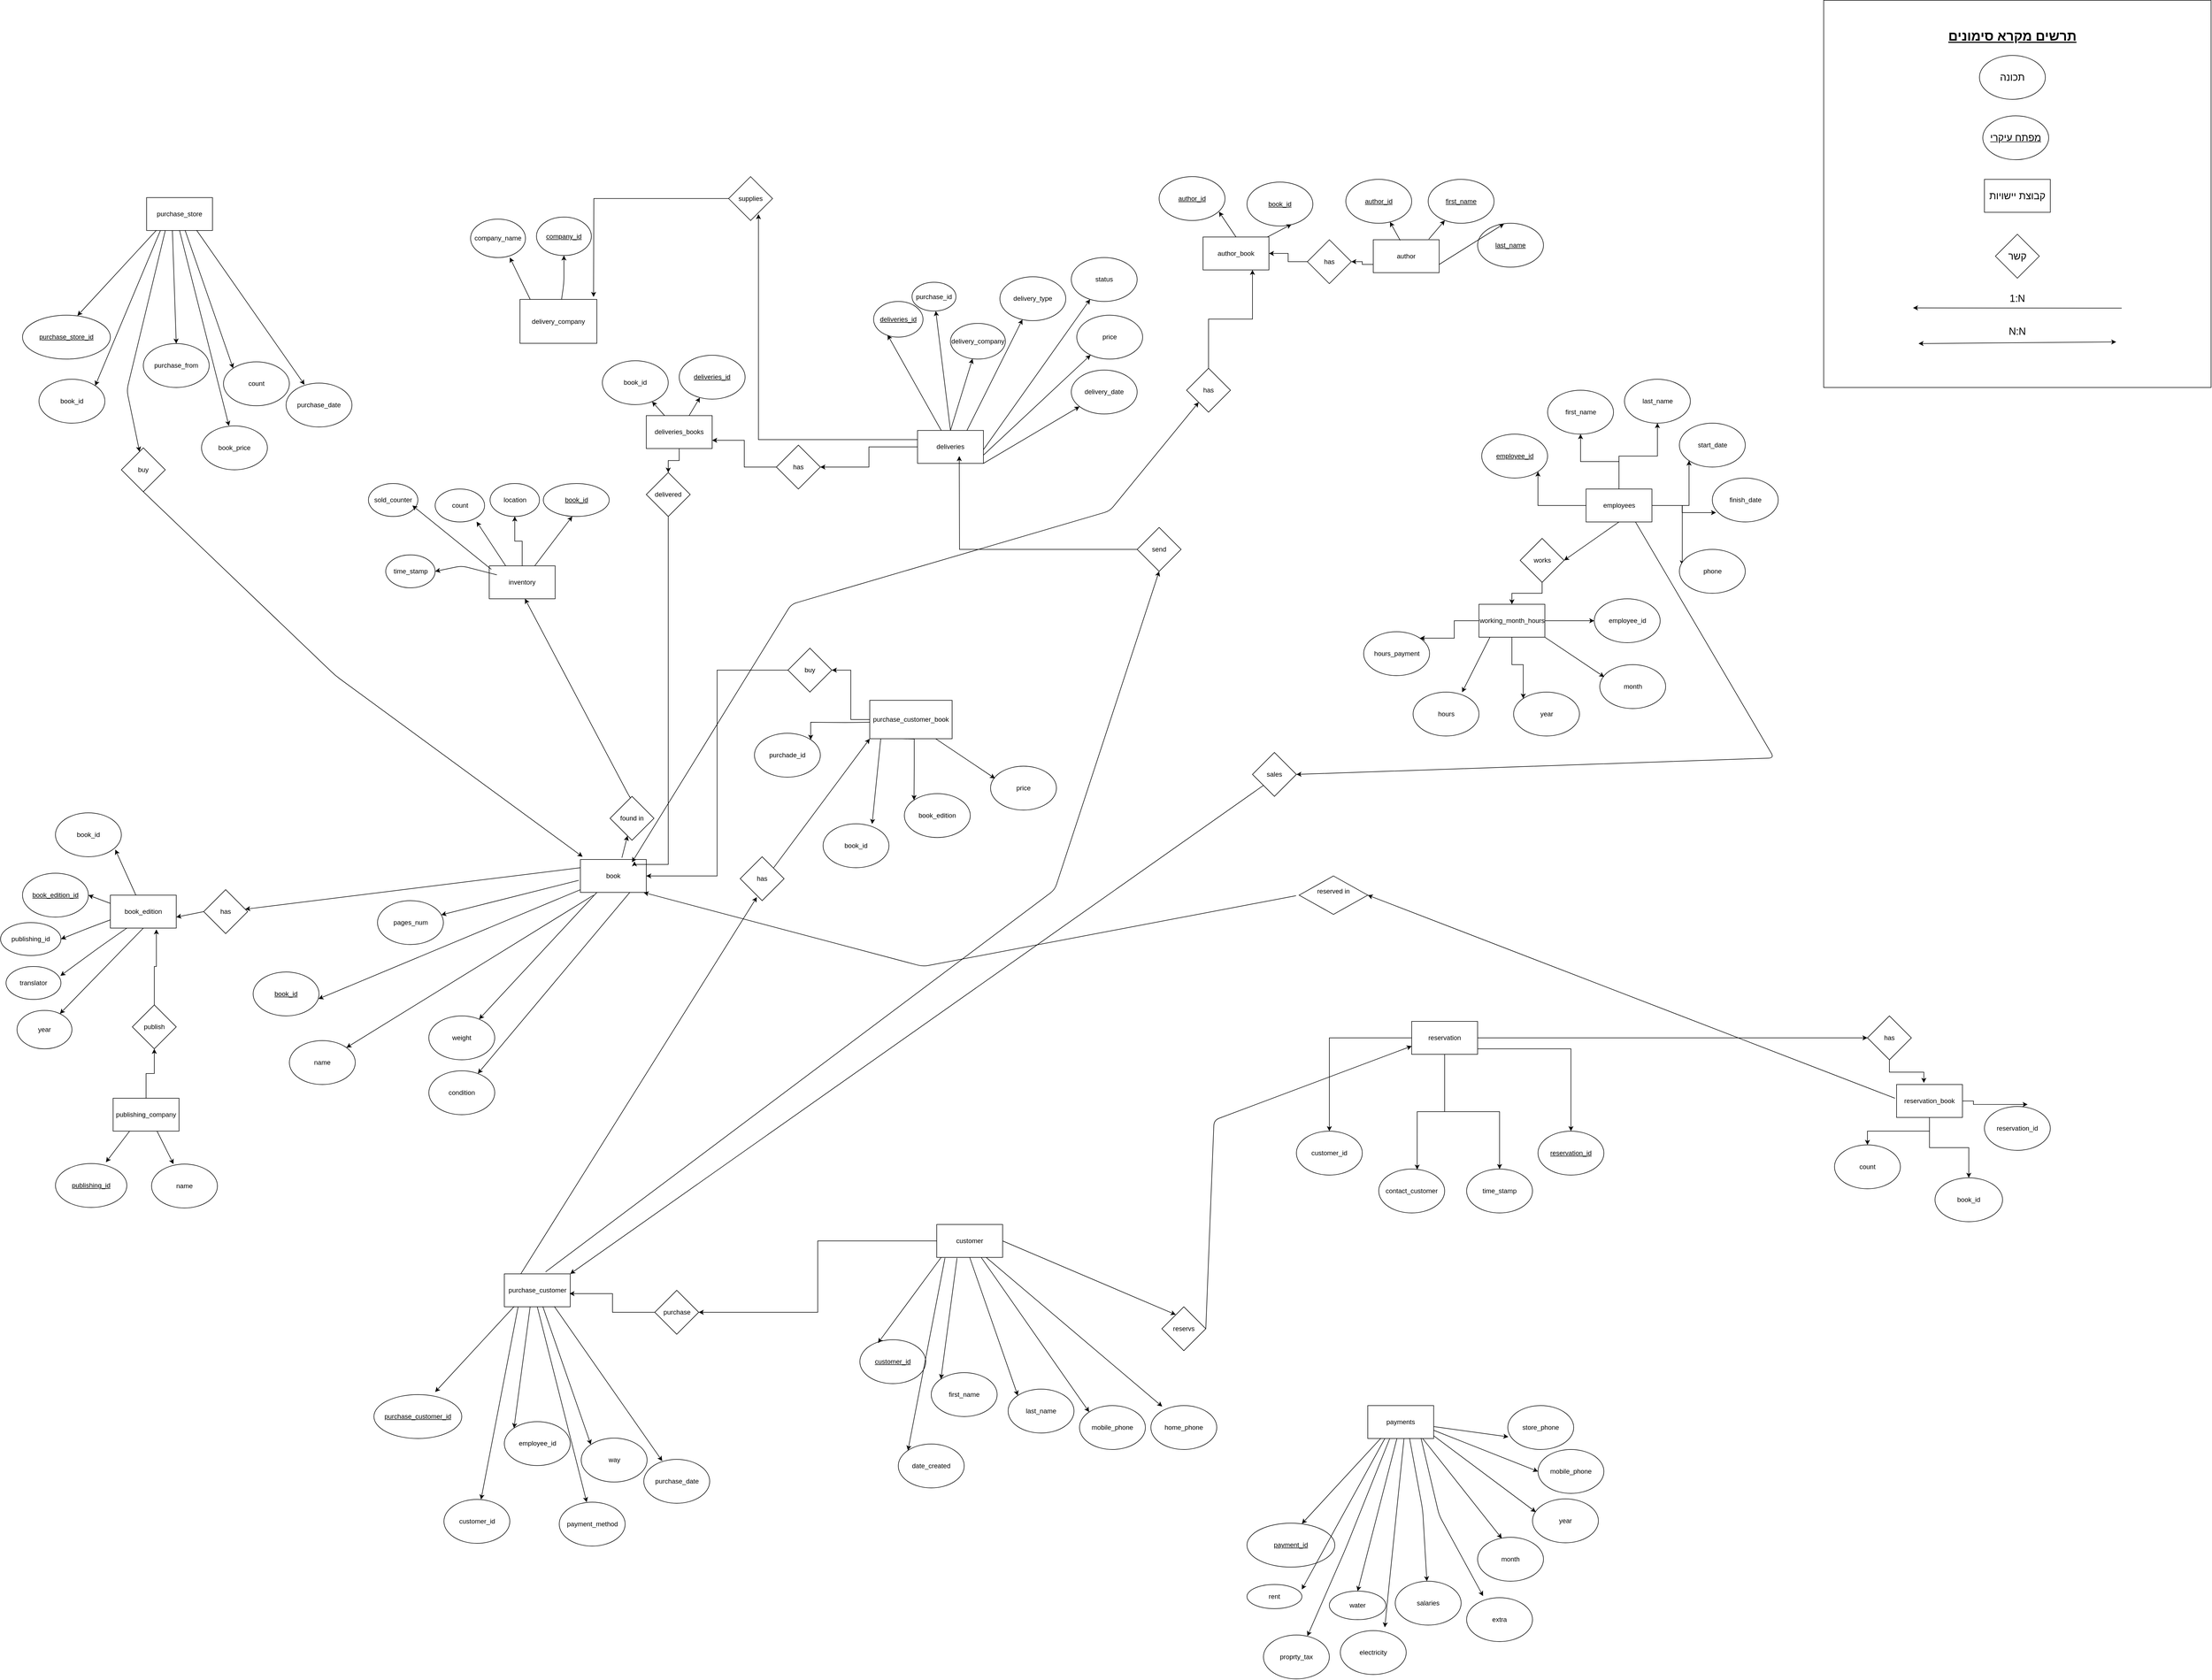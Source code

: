 <mxfile version="13.4.5" type="device" pages="2"><diagram id="C5RBs43oDa-KdzZeNtuy" name="Page-1"><mxGraphModel dx="6022" dy="3145" grid="1" gridSize="10" guides="1" tooltips="1" connect="1" arrows="1" fold="1" page="1" pageScale="1" pageWidth="827" pageHeight="1169" math="0" shadow="0"><root><mxCell id="WIyWlLk6GJQsqaUBKTNV-0"/><mxCell id="WIyWlLk6GJQsqaUBKTNV-1" parent="WIyWlLk6GJQsqaUBKTNV-0"/><mxCell id="ksMYaxyML9qcgUXqvl3I-5" style="edgeStyle=orthogonalEdgeStyle;rounded=0;orthogonalLoop=1;jettySize=auto;html=1;exitX=0;exitY=0.75;exitDx=0;exitDy=0;entryX=1;entryY=0.5;entryDx=0;entryDy=0;" parent="WIyWlLk6GJQsqaUBKTNV-1" source="V_ZhDKM6XXSaM-ehOA7N-0" target="ksMYaxyML9qcgUXqvl3I-0" edge="1"><mxGeometry relative="1" as="geometry"/></mxCell><mxCell id="V_ZhDKM6XXSaM-ehOA7N-0" value="author" style="rounded=0;whiteSpace=wrap;html=1;" parent="WIyWlLk6GJQsqaUBKTNV-1" vertex="1"><mxGeometry x="880" y="-604.19" width="120" height="60" as="geometry"/></mxCell><mxCell id="V_ZhDKM6XXSaM-ehOA7N-1" value="author_book" style="rounded=0;whiteSpace=wrap;html=1;" parent="WIyWlLk6GJQsqaUBKTNV-1" vertex="1"><mxGeometry x="570" y="-609.19" width="120" height="60" as="geometry"/></mxCell><mxCell id="V_ZhDKM6XXSaM-ehOA7N-2" value="book" style="rounded=0;whiteSpace=wrap;html=1;" parent="WIyWlLk6GJQsqaUBKTNV-1" vertex="1"><mxGeometry x="-564" y="525" width="120" height="60" as="geometry"/></mxCell><mxCell id="V_ZhDKM6XXSaM-ehOA7N-3" value="book_edition" style="rounded=0;whiteSpace=wrap;html=1;" parent="WIyWlLk6GJQsqaUBKTNV-1" vertex="1"><mxGeometry x="-1420" y="590" width="120" height="60" as="geometry"/></mxCell><mxCell id="ksMYaxyML9qcgUXqvl3I-81" style="edgeStyle=orthogonalEdgeStyle;rounded=0;orthogonalLoop=1;jettySize=auto;html=1;entryX=1;entryY=0.5;entryDx=0;entryDy=0;" parent="WIyWlLk6GJQsqaUBKTNV-1" source="V_ZhDKM6XXSaM-ehOA7N-4" target="ksMYaxyML9qcgUXqvl3I-80" edge="1"><mxGeometry relative="1" as="geometry"/></mxCell><mxCell id="V_ZhDKM6XXSaM-ehOA7N-4" value="customer" style="rounded=0;whiteSpace=wrap;html=1;" parent="WIyWlLk6GJQsqaUBKTNV-1" vertex="1"><mxGeometry x="85" y="1190" width="120" height="60" as="geometry"/></mxCell><mxCell id="ksMYaxyML9qcgUXqvl3I-187" style="edgeStyle=orthogonalEdgeStyle;rounded=0;orthogonalLoop=1;jettySize=auto;html=1;entryX=0.679;entryY=0.856;entryDx=0;entryDy=0;entryPerimeter=0;" parent="WIyWlLk6GJQsqaUBKTNV-1" source="V_ZhDKM6XXSaM-ehOA7N-5" target="ksMYaxyML9qcgUXqvl3I-186" edge="1"><mxGeometry relative="1" as="geometry"><Array as="points"><mxPoint x="-240" y="-240"/></Array></mxGeometry></mxCell><mxCell id="rcu2uXjs9fSxs_9z6S1Y-8" style="edgeStyle=orthogonalEdgeStyle;rounded=0;orthogonalLoop=1;jettySize=auto;html=1;" parent="WIyWlLk6GJQsqaUBKTNV-1" source="V_ZhDKM6XXSaM-ehOA7N-5" target="rcu2uXjs9fSxs_9z6S1Y-7" edge="1"><mxGeometry relative="1" as="geometry"/></mxCell><mxCell id="V_ZhDKM6XXSaM-ehOA7N-5" value="deliveries" style="rounded=0;whiteSpace=wrap;html=1;" parent="WIyWlLk6GJQsqaUBKTNV-1" vertex="1"><mxGeometry x="50" y="-256.72" width="120" height="60" as="geometry"/></mxCell><mxCell id="ksMYaxyML9qcgUXqvl3I-185" style="edgeStyle=orthogonalEdgeStyle;rounded=0;orthogonalLoop=1;jettySize=auto;html=1;entryX=0.5;entryY=0;entryDx=0;entryDy=0;" parent="WIyWlLk6GJQsqaUBKTNV-1" source="V_ZhDKM6XXSaM-ehOA7N-6" target="ksMYaxyML9qcgUXqvl3I-183" edge="1"><mxGeometry relative="1" as="geometry"><mxPoint x="-444" y="-180.0" as="targetPoint"/></mxGeometry></mxCell><mxCell id="V_ZhDKM6XXSaM-ehOA7N-6" value="deliveries_books" style="rounded=0;whiteSpace=wrap;html=1;" parent="WIyWlLk6GJQsqaUBKTNV-1" vertex="1"><mxGeometry x="-444" y="-283.75" width="120" height="60" as="geometry"/></mxCell><mxCell id="V_ZhDKM6XXSaM-ehOA7N-7" value="delivery_company" style="rounded=0;whiteSpace=wrap;html=1;" parent="WIyWlLk6GJQsqaUBKTNV-1" vertex="1"><mxGeometry x="-674" y="-495.47" width="140" height="80" as="geometry"/></mxCell><mxCell id="ksMYaxyML9qcgUXqvl3I-44" style="edgeStyle=orthogonalEdgeStyle;rounded=0;orthogonalLoop=1;jettySize=auto;html=1;entryX=1;entryY=1;entryDx=0;entryDy=0;" parent="WIyWlLk6GJQsqaUBKTNV-1" source="V_ZhDKM6XXSaM-ehOA7N-8" target="ksMYaxyML9qcgUXqvl3I-24" edge="1"><mxGeometry relative="1" as="geometry"/></mxCell><mxCell id="ksMYaxyML9qcgUXqvl3I-45" style="edgeStyle=orthogonalEdgeStyle;rounded=0;orthogonalLoop=1;jettySize=auto;html=1;" parent="WIyWlLk6GJQsqaUBKTNV-1" source="V_ZhDKM6XXSaM-ehOA7N-8" target="ksMYaxyML9qcgUXqvl3I-25" edge="1"><mxGeometry relative="1" as="geometry"/></mxCell><mxCell id="ksMYaxyML9qcgUXqvl3I-46" style="edgeStyle=orthogonalEdgeStyle;rounded=0;orthogonalLoop=1;jettySize=auto;html=1;entryX=0.5;entryY=1;entryDx=0;entryDy=0;" parent="WIyWlLk6GJQsqaUBKTNV-1" source="V_ZhDKM6XXSaM-ehOA7N-8" target="ksMYaxyML9qcgUXqvl3I-26" edge="1"><mxGeometry relative="1" as="geometry"/></mxCell><mxCell id="ksMYaxyML9qcgUXqvl3I-47" style="edgeStyle=orthogonalEdgeStyle;rounded=0;orthogonalLoop=1;jettySize=auto;html=1;entryX=0;entryY=1;entryDx=0;entryDy=0;" parent="WIyWlLk6GJQsqaUBKTNV-1" source="V_ZhDKM6XXSaM-ehOA7N-8" target="ksMYaxyML9qcgUXqvl3I-29" edge="1"><mxGeometry relative="1" as="geometry"/></mxCell><mxCell id="ksMYaxyML9qcgUXqvl3I-48" style="edgeStyle=orthogonalEdgeStyle;rounded=0;orthogonalLoop=1;jettySize=auto;html=1;entryX=0.056;entryY=0.788;entryDx=0;entryDy=0;entryPerimeter=0;" parent="WIyWlLk6GJQsqaUBKTNV-1" source="V_ZhDKM6XXSaM-ehOA7N-8" target="ksMYaxyML9qcgUXqvl3I-28" edge="1"><mxGeometry relative="1" as="geometry"/></mxCell><mxCell id="ksMYaxyML9qcgUXqvl3I-49" style="edgeStyle=orthogonalEdgeStyle;rounded=0;orthogonalLoop=1;jettySize=auto;html=1;entryX=0.044;entryY=0.363;entryDx=0;entryDy=0;entryPerimeter=0;" parent="WIyWlLk6GJQsqaUBKTNV-1" source="V_ZhDKM6XXSaM-ehOA7N-8" target="ksMYaxyML9qcgUXqvl3I-27" edge="1"><mxGeometry relative="1" as="geometry"><mxPoint x="1357.5" y="-10" as="targetPoint"/></mxGeometry></mxCell><mxCell id="V_ZhDKM6XXSaM-ehOA7N-8" value="employees" style="rounded=0;whiteSpace=wrap;html=1;" parent="WIyWlLk6GJQsqaUBKTNV-1" vertex="1"><mxGeometry x="1267.5" y="-150" width="120" height="60" as="geometry"/></mxCell><mxCell id="ksMYaxyML9qcgUXqvl3I-30" style="edgeStyle=orthogonalEdgeStyle;rounded=0;orthogonalLoop=1;jettySize=auto;html=1;entryX=0.5;entryY=0;entryDx=0;entryDy=0;" parent="WIyWlLk6GJQsqaUBKTNV-1" source="V_ZhDKM6XXSaM-ehOA7N-9" target="ksMYaxyML9qcgUXqvl3I-12" edge="1"><mxGeometry relative="1" as="geometry"/></mxCell><mxCell id="ksMYaxyML9qcgUXqvl3I-31" style="edgeStyle=orthogonalEdgeStyle;rounded=0;orthogonalLoop=1;jettySize=auto;html=1;entryX=0.583;entryY=0.013;entryDx=0;entryDy=0;entryPerimeter=0;" parent="WIyWlLk6GJQsqaUBKTNV-1" source="V_ZhDKM6XXSaM-ehOA7N-9" target="ksMYaxyML9qcgUXqvl3I-14" edge="1"><mxGeometry relative="1" as="geometry"/></mxCell><mxCell id="ksMYaxyML9qcgUXqvl3I-32" style="edgeStyle=orthogonalEdgeStyle;rounded=0;orthogonalLoop=1;jettySize=auto;html=1;entryX=0.5;entryY=0;entryDx=0;entryDy=0;" parent="WIyWlLk6GJQsqaUBKTNV-1" source="V_ZhDKM6XXSaM-ehOA7N-9" target="ksMYaxyML9qcgUXqvl3I-13" edge="1"><mxGeometry relative="1" as="geometry"/></mxCell><mxCell id="ksMYaxyML9qcgUXqvl3I-40" style="edgeStyle=orthogonalEdgeStyle;rounded=0;orthogonalLoop=1;jettySize=auto;html=1;entryX=0;entryY=0.5;entryDx=0;entryDy=0;" parent="WIyWlLk6GJQsqaUBKTNV-1" source="V_ZhDKM6XXSaM-ehOA7N-9" target="ksMYaxyML9qcgUXqvl3I-15" edge="1"><mxGeometry relative="1" as="geometry"/></mxCell><mxCell id="ksMYaxyML9qcgUXqvl3I-41" style="edgeStyle=orthogonalEdgeStyle;rounded=0;orthogonalLoop=1;jettySize=auto;html=1;" parent="WIyWlLk6GJQsqaUBKTNV-1" source="V_ZhDKM6XXSaM-ehOA7N-9" target="ksMYaxyML9qcgUXqvl3I-10" edge="1"><mxGeometry relative="1" as="geometry"><Array as="points"><mxPoint x="1010" y="870"/><mxPoint x="1240" y="870"/></Array></mxGeometry></mxCell><mxCell id="V_ZhDKM6XXSaM-ehOA7N-9" value="reservation" style="rounded=0;whiteSpace=wrap;html=1;" parent="WIyWlLk6GJQsqaUBKTNV-1" vertex="1"><mxGeometry x="950" y="820" width="120" height="60" as="geometry"/></mxCell><mxCell id="ksMYaxyML9qcgUXqvl3I-35" style="edgeStyle=orthogonalEdgeStyle;rounded=0;orthogonalLoop=1;jettySize=auto;html=1;entryX=0.5;entryY=0;entryDx=0;entryDy=0;" parent="WIyWlLk6GJQsqaUBKTNV-1" source="V_ZhDKM6XXSaM-ehOA7N-10" target="ksMYaxyML9qcgUXqvl3I-2" edge="1"><mxGeometry relative="1" as="geometry"/></mxCell><mxCell id="ksMYaxyML9qcgUXqvl3I-36" style="edgeStyle=orthogonalEdgeStyle;rounded=0;orthogonalLoop=1;jettySize=auto;html=1;entryX=0.656;entryY=-0.046;entryDx=0;entryDy=0;entryPerimeter=0;" parent="WIyWlLk6GJQsqaUBKTNV-1" source="V_ZhDKM6XXSaM-ehOA7N-10" target="ksMYaxyML9qcgUXqvl3I-1" edge="1"><mxGeometry relative="1" as="geometry"/></mxCell><mxCell id="ksMYaxyML9qcgUXqvl3I-37" style="edgeStyle=orthogonalEdgeStyle;rounded=0;orthogonalLoop=1;jettySize=auto;html=1;entryX=0.5;entryY=0;entryDx=0;entryDy=0;" parent="WIyWlLk6GJQsqaUBKTNV-1" source="V_ZhDKM6XXSaM-ehOA7N-10" target="ksMYaxyML9qcgUXqvl3I-6" edge="1"><mxGeometry relative="1" as="geometry"/></mxCell><mxCell id="V_ZhDKM6XXSaM-ehOA7N-10" value="reservation_book" style="rounded=0;whiteSpace=wrap;html=1;" parent="WIyWlLk6GJQsqaUBKTNV-1" vertex="1"><mxGeometry x="1833.04" y="935" width="120" height="60" as="geometry"/></mxCell><mxCell id="ksMYaxyML9qcgUXqvl3I-55" style="edgeStyle=orthogonalEdgeStyle;rounded=0;orthogonalLoop=1;jettySize=auto;html=1;" parent="WIyWlLk6GJQsqaUBKTNV-1" source="V_ZhDKM6XXSaM-ehOA7N-11" target="ksMYaxyML9qcgUXqvl3I-50" edge="1"><mxGeometry relative="1" as="geometry"/></mxCell><mxCell id="ksMYaxyML9qcgUXqvl3I-56" style="edgeStyle=orthogonalEdgeStyle;rounded=0;orthogonalLoop=1;jettySize=auto;html=1;entryX=0;entryY=0;entryDx=0;entryDy=0;" parent="WIyWlLk6GJQsqaUBKTNV-1" source="V_ZhDKM6XXSaM-ehOA7N-11" target="ksMYaxyML9qcgUXqvl3I-53" edge="1"><mxGeometry relative="1" as="geometry"/></mxCell><mxCell id="ksMYaxyML9qcgUXqvl3I-57" style="edgeStyle=orthogonalEdgeStyle;rounded=0;orthogonalLoop=1;jettySize=auto;html=1;entryX=1;entryY=0;entryDx=0;entryDy=0;" parent="WIyWlLk6GJQsqaUBKTNV-1" source="V_ZhDKM6XXSaM-ehOA7N-11" target="ksMYaxyML9qcgUXqvl3I-51" edge="1"><mxGeometry relative="1" as="geometry"/></mxCell><mxCell id="V_ZhDKM6XXSaM-ehOA7N-11" value="working_month_hours" style="rounded=0;whiteSpace=wrap;html=1;" parent="WIyWlLk6GJQsqaUBKTNV-1" vertex="1"><mxGeometry x="1072.5" y="60" width="120" height="60" as="geometry"/></mxCell><mxCell id="V_ZhDKM6XXSaM-ehOA7N-12" value="purchase_store" style="rounded=0;whiteSpace=wrap;html=1;" parent="WIyWlLk6GJQsqaUBKTNV-1" vertex="1"><mxGeometry x="-1354" y="-681" width="120" height="60" as="geometry"/></mxCell><mxCell id="V_ZhDKM6XXSaM-ehOA7N-13" value="purchase_customer" style="rounded=0;whiteSpace=wrap;html=1;" parent="WIyWlLk6GJQsqaUBKTNV-1" vertex="1"><mxGeometry x="-702.5" y="1280" width="120" height="60" as="geometry"/></mxCell><mxCell id="ksMYaxyML9qcgUXqvl3I-127" style="edgeStyle=orthogonalEdgeStyle;rounded=0;orthogonalLoop=1;jettySize=auto;html=1;entryX=1;entryY=0.5;entryDx=0;entryDy=0;" parent="WIyWlLk6GJQsqaUBKTNV-1" source="V_ZhDKM6XXSaM-ehOA7N-14" target="ksMYaxyML9qcgUXqvl3I-126" edge="1"><mxGeometry relative="1" as="geometry"/></mxCell><mxCell id="V_ZhDKM6XXSaM-ehOA7N-14" value="purchase_customer_book" style="rounded=0;whiteSpace=wrap;html=1;" parent="WIyWlLk6GJQsqaUBKTNV-1" vertex="1"><mxGeometry x="-37" y="235" width="150" height="70" as="geometry"/></mxCell><mxCell id="ksMYaxyML9qcgUXqvl3I-137" style="edgeStyle=orthogonalEdgeStyle;rounded=0;orthogonalLoop=1;jettySize=auto;html=1;entryX=0.5;entryY=1;entryDx=0;entryDy=0;" parent="WIyWlLk6GJQsqaUBKTNV-1" source="V_ZhDKM6XXSaM-ehOA7N-16" target="ksMYaxyML9qcgUXqvl3I-133" edge="1"><mxGeometry relative="1" as="geometry"/></mxCell><mxCell id="V_ZhDKM6XXSaM-ehOA7N-16" value="inventory" style="rounded=0;whiteSpace=wrap;html=1;" parent="WIyWlLk6GJQsqaUBKTNV-1" vertex="1"><mxGeometry x="-730" y="-10" width="120" height="60" as="geometry"/></mxCell><mxCell id="V_ZhDKM6XXSaM-ehOA7N-17" value="payments" style="rounded=0;whiteSpace=wrap;html=1;" parent="WIyWlLk6GJQsqaUBKTNV-1" vertex="1"><mxGeometry x="870" y="1520" width="120" height="60" as="geometry"/></mxCell><mxCell id="ksMYaxyML9qcgUXqvl3I-108" style="edgeStyle=orthogonalEdgeStyle;rounded=0;orthogonalLoop=1;jettySize=auto;html=1;entryX=0.5;entryY=1;entryDx=0;entryDy=0;" parent="WIyWlLk6GJQsqaUBKTNV-1" source="V_ZhDKM6XXSaM-ehOA7N-18" target="ksMYaxyML9qcgUXqvl3I-107" edge="1"><mxGeometry relative="1" as="geometry"/></mxCell><mxCell id="V_ZhDKM6XXSaM-ehOA7N-18" value="publishing_company" style="rounded=0;whiteSpace=wrap;html=1;" parent="WIyWlLk6GJQsqaUBKTNV-1" vertex="1"><mxGeometry x="-1415" y="960" width="120" height="60" as="geometry"/></mxCell><mxCell id="V_ZhDKM6XXSaM-ehOA7N-19" value="&lt;u&gt;author_id&lt;/u&gt;" style="ellipse;whiteSpace=wrap;html=1;" parent="WIyWlLk6GJQsqaUBKTNV-1" vertex="1"><mxGeometry x="830" y="-714.19" width="120" height="80" as="geometry"/></mxCell><mxCell id="V_ZhDKM6XXSaM-ehOA7N-20" value="&lt;u&gt;first_name&lt;/u&gt;" style="ellipse;whiteSpace=wrap;html=1;" parent="WIyWlLk6GJQsqaUBKTNV-1" vertex="1"><mxGeometry x="980" y="-714.19" width="120" height="80" as="geometry"/></mxCell><mxCell id="V_ZhDKM6XXSaM-ehOA7N-21" value="&lt;u&gt;last_name&lt;/u&gt;" style="ellipse;whiteSpace=wrap;html=1;" parent="WIyWlLk6GJQsqaUBKTNV-1" vertex="1"><mxGeometry x="1070" y="-634.19" width="120" height="80" as="geometry"/></mxCell><mxCell id="V_ZhDKM6XXSaM-ehOA7N-22" value="" style="endArrow=classic;html=1;exitX=0.408;exitY=0.017;exitDx=0;exitDy=0;exitPerimeter=0;" parent="WIyWlLk6GJQsqaUBKTNV-1" source="V_ZhDKM6XXSaM-ehOA7N-0" target="V_ZhDKM6XXSaM-ehOA7N-19" edge="1"><mxGeometry width="50" height="50" relative="1" as="geometry"><mxPoint x="980" y="-564.19" as="sourcePoint"/><mxPoint x="1030" y="-614.19" as="targetPoint"/></mxGeometry></mxCell><mxCell id="V_ZhDKM6XXSaM-ehOA7N-23" value="" style="endArrow=classic;html=1;exitX=0.842;exitY=-0.017;exitDx=0;exitDy=0;exitPerimeter=0;" parent="WIyWlLk6GJQsqaUBKTNV-1" source="V_ZhDKM6XXSaM-ehOA7N-0" target="V_ZhDKM6XXSaM-ehOA7N-20" edge="1"><mxGeometry width="50" height="50" relative="1" as="geometry"><mxPoint x="990" y="-554.19" as="sourcePoint"/><mxPoint x="990" y="-624.19" as="targetPoint"/></mxGeometry></mxCell><mxCell id="V_ZhDKM6XXSaM-ehOA7N-26" value="" style="endArrow=classic;html=1;exitX=1;exitY=0.75;exitDx=0;exitDy=0;entryX=0.4;entryY=0.013;entryDx=0;entryDy=0;entryPerimeter=0;" parent="WIyWlLk6GJQsqaUBKTNV-1" source="V_ZhDKM6XXSaM-ehOA7N-0" target="V_ZhDKM6XXSaM-ehOA7N-21" edge="1"><mxGeometry width="50" height="50" relative="1" as="geometry"><mxPoint x="1050" y="-564.19" as="sourcePoint"/><mxPoint x="1079.061" y="-584.948" as="targetPoint"/></mxGeometry></mxCell><mxCell id="V_ZhDKM6XXSaM-ehOA7N-27" value="&lt;u&gt;author_id&lt;/u&gt;" style="ellipse;whiteSpace=wrap;html=1;" parent="WIyWlLk6GJQsqaUBKTNV-1" vertex="1"><mxGeometry x="490" y="-719.19" width="120" height="80" as="geometry"/></mxCell><mxCell id="V_ZhDKM6XXSaM-ehOA7N-28" value="" style="endArrow=classic;html=1;exitX=0.5;exitY=0;exitDx=0;exitDy=0;entryX=0.908;entryY=0.8;entryDx=0;entryDy=0;entryPerimeter=0;" parent="WIyWlLk6GJQsqaUBKTNV-1" source="V_ZhDKM6XXSaM-ehOA7N-1" target="V_ZhDKM6XXSaM-ehOA7N-27" edge="1"><mxGeometry width="50" height="50" relative="1" as="geometry"><mxPoint x="698.96" y="-888.17" as="sourcePoint"/><mxPoint x="703.836" y="-919.402" as="targetPoint"/></mxGeometry></mxCell><mxCell id="V_ZhDKM6XXSaM-ehOA7N-29" value="&lt;u&gt;book_id&lt;/u&gt;" style="ellipse;whiteSpace=wrap;html=1;" parent="WIyWlLk6GJQsqaUBKTNV-1" vertex="1"><mxGeometry x="650" y="-709.19" width="120" height="80" as="geometry"/></mxCell><mxCell id="V_ZhDKM6XXSaM-ehOA7N-30" value="" style="endArrow=classic;html=1;entryX=0.675;entryY=0.963;entryDx=0;entryDy=0;entryPerimeter=0;" parent="WIyWlLk6GJQsqaUBKTNV-1" source="V_ZhDKM6XXSaM-ehOA7N-1" target="V_ZhDKM6XXSaM-ehOA7N-29" edge="1"><mxGeometry width="50" height="50" relative="1" as="geometry"><mxPoint x="680" y="-909.19" as="sourcePoint"/><mxPoint x="690" y="-749.19" as="targetPoint"/></mxGeometry></mxCell><mxCell id="V_ZhDKM6XXSaM-ehOA7N-31" value="&lt;u&gt;book_id&lt;/u&gt;" style="ellipse;whiteSpace=wrap;html=1;" parent="WIyWlLk6GJQsqaUBKTNV-1" vertex="1"><mxGeometry x="-1160" y="730" width="120" height="80" as="geometry"/></mxCell><mxCell id="V_ZhDKM6XXSaM-ehOA7N-32" value="" style="endArrow=classic;html=1;entryX=0.992;entryY=0.613;entryDx=0;entryDy=0;entryPerimeter=0;" parent="WIyWlLk6GJQsqaUBKTNV-1" source="V_ZhDKM6XXSaM-ehOA7N-2" target="V_ZhDKM6XXSaM-ehOA7N-31" edge="1"><mxGeometry width="50" height="50" relative="1" as="geometry"><mxPoint x="-440" y="300" as="sourcePoint"/><mxPoint x="-471.04" y="254" as="targetPoint"/></mxGeometry></mxCell><mxCell id="V_ZhDKM6XXSaM-ehOA7N-33" value="name" style="ellipse;whiteSpace=wrap;html=1;" parent="WIyWlLk6GJQsqaUBKTNV-1" vertex="1"><mxGeometry x="-1094" y="855" width="120" height="80" as="geometry"/></mxCell><mxCell id="V_ZhDKM6XXSaM-ehOA7N-34" value="pages_num" style="ellipse;whiteSpace=wrap;html=1;" parent="WIyWlLk6GJQsqaUBKTNV-1" vertex="1"><mxGeometry x="-933.5" y="600" width="120" height="80" as="geometry"/></mxCell><mxCell id="V_ZhDKM6XXSaM-ehOA7N-36" value="condition" style="ellipse;whiteSpace=wrap;html=1;" parent="WIyWlLk6GJQsqaUBKTNV-1" vertex="1"><mxGeometry x="-840" y="910" width="120" height="80" as="geometry"/></mxCell><mxCell id="V_ZhDKM6XXSaM-ehOA7N-37" value="" style="endArrow=classic;html=1;exitX=-0.025;exitY=0.633;exitDx=0;exitDy=0;exitPerimeter=0;" parent="WIyWlLk6GJQsqaUBKTNV-1" source="V_ZhDKM6XXSaM-ehOA7N-2" target="V_ZhDKM6XXSaM-ehOA7N-34" edge="1"><mxGeometry width="50" height="50" relative="1" as="geometry"><mxPoint x="-530" y="541.797" as="sourcePoint"/><mxPoint x="-670" y="580" as="targetPoint"/></mxGeometry></mxCell><mxCell id="V_ZhDKM6XXSaM-ehOA7N-39" value="" style="endArrow=classic;html=1;exitX=0.75;exitY=1;exitDx=0;exitDy=0;" parent="WIyWlLk6GJQsqaUBKTNV-1" source="V_ZhDKM6XXSaM-ehOA7N-2" target="V_ZhDKM6XXSaM-ehOA7N-36" edge="1"><mxGeometry width="50" height="50" relative="1" as="geometry"><mxPoint x="-523" y="587.98" as="sourcePoint"/><mxPoint x="-656.04" y="609.04" as="targetPoint"/></mxGeometry></mxCell><mxCell id="V_ZhDKM6XXSaM-ehOA7N-40" value="" style="endArrow=classic;html=1;" parent="WIyWlLk6GJQsqaUBKTNV-1" target="V_ZhDKM6XXSaM-ehOA7N-33" edge="1"><mxGeometry width="50" height="50" relative="1" as="geometry"><mxPoint x="-540" y="590" as="sourcePoint"/><mxPoint x="-680.49" y="398.103" as="targetPoint"/></mxGeometry></mxCell><mxCell id="V_ZhDKM6XXSaM-ehOA7N-41" value="&lt;u&gt;book_id&lt;/u&gt;" style="ellipse;whiteSpace=wrap;html=1;" parent="WIyWlLk6GJQsqaUBKTNV-1" vertex="1"><mxGeometry x="-631.5" y="-160" width="120" height="60" as="geometry"/></mxCell><mxCell id="V_ZhDKM6XXSaM-ehOA7N-42" value="" style="endArrow=classic;html=1;entryX=0.439;entryY=0.999;entryDx=0;entryDy=0;entryPerimeter=0;" parent="WIyWlLk6GJQsqaUBKTNV-1" source="V_ZhDKM6XXSaM-ehOA7N-16" target="V_ZhDKM6XXSaM-ehOA7N-41" edge="1"><mxGeometry width="50" height="50" relative="1" as="geometry"><mxPoint x="-649.51" y="130" as="sourcePoint"/><mxPoint x="-820.0" y="0.103" as="targetPoint"/></mxGeometry></mxCell><mxCell id="V_ZhDKM6XXSaM-ehOA7N-43" value="book_id" style="ellipse;whiteSpace=wrap;html=1;" parent="WIyWlLk6GJQsqaUBKTNV-1" vertex="1"><mxGeometry x="-1520" y="440" width="120" height="80" as="geometry"/></mxCell><mxCell id="V_ZhDKM6XXSaM-ehOA7N-44" value="" style="endArrow=classic;html=1;entryX=0.908;entryY=0.838;entryDx=0;entryDy=0;entryPerimeter=0;" parent="WIyWlLk6GJQsqaUBKTNV-1" source="V_ZhDKM6XXSaM-ehOA7N-3" target="V_ZhDKM6XXSaM-ehOA7N-43" edge="1"><mxGeometry width="50" height="50" relative="1" as="geometry"><mxPoint x="-1379.04" y="562.757" as="sourcePoint"/><mxPoint x="-1470" y="520" as="targetPoint"/></mxGeometry></mxCell><mxCell id="V_ZhDKM6XXSaM-ehOA7N-45" value="&lt;u&gt;book_edition_id&lt;/u&gt;" style="ellipse;whiteSpace=wrap;html=1;" parent="WIyWlLk6GJQsqaUBKTNV-1" vertex="1"><mxGeometry x="-1580" y="550" width="120" height="80" as="geometry"/></mxCell><mxCell id="V_ZhDKM6XXSaM-ehOA7N-46" value="" style="endArrow=classic;html=1;entryX=1;entryY=0.5;entryDx=0;entryDy=0;exitX=0;exitY=0.25;exitDx=0;exitDy=0;" parent="WIyWlLk6GJQsqaUBKTNV-1" source="V_ZhDKM6XXSaM-ehOA7N-3" target="V_ZhDKM6XXSaM-ehOA7N-45" edge="1"><mxGeometry width="50" height="50" relative="1" as="geometry"><mxPoint x="-1363.555" y="600" as="sourcePoint"/><mxPoint x="-1401.04" y="517.04" as="targetPoint"/></mxGeometry></mxCell><mxCell id="V_ZhDKM6XXSaM-ehOA7N-47" value="publishing_id" style="ellipse;whiteSpace=wrap;html=1;" parent="WIyWlLk6GJQsqaUBKTNV-1" vertex="1"><mxGeometry x="-1620" y="640" width="110" height="60" as="geometry"/></mxCell><mxCell id="V_ZhDKM6XXSaM-ehOA7N-48" value="translator" style="ellipse;whiteSpace=wrap;html=1;" parent="WIyWlLk6GJQsqaUBKTNV-1" vertex="1"><mxGeometry x="-1610" y="720" width="100" height="60" as="geometry"/></mxCell><mxCell id="V_ZhDKM6XXSaM-ehOA7N-49" value="year" style="ellipse;whiteSpace=wrap;html=1;" parent="WIyWlLk6GJQsqaUBKTNV-1" vertex="1"><mxGeometry x="-1590" y="800" width="100" height="70" as="geometry"/></mxCell><mxCell id="V_ZhDKM6XXSaM-ehOA7N-50" value="" style="endArrow=classic;html=1;entryX=1;entryY=0.5;entryDx=0;entryDy=0;exitX=0;exitY=0.75;exitDx=0;exitDy=0;" parent="WIyWlLk6GJQsqaUBKTNV-1" source="V_ZhDKM6XXSaM-ehOA7N-3" target="V_ZhDKM6XXSaM-ehOA7N-47" edge="1"><mxGeometry width="50" height="50" relative="1" as="geometry"><mxPoint x="-1410" y="615" as="sourcePoint"/><mxPoint x="-1450" y="600" as="targetPoint"/><Array as="points"><mxPoint x="-1460" y="650"/></Array></mxGeometry></mxCell><mxCell id="V_ZhDKM6XXSaM-ehOA7N-51" value="" style="endArrow=classic;html=1;entryX=0.99;entryY=0.283;entryDx=0;entryDy=0;exitX=0;exitY=0.25;exitDx=0;exitDy=0;entryPerimeter=0;" parent="WIyWlLk6GJQsqaUBKTNV-1" target="V_ZhDKM6XXSaM-ehOA7N-48" edge="1"><mxGeometry width="50" height="50" relative="1" as="geometry"><mxPoint x="-1390" y="650" as="sourcePoint"/><mxPoint x="-1490" y="705" as="targetPoint"/><Array as="points"><mxPoint x="-1440" y="685"/></Array></mxGeometry></mxCell><mxCell id="V_ZhDKM6XXSaM-ehOA7N-52" value="" style="endArrow=classic;html=1;exitX=0.5;exitY=1;exitDx=0;exitDy=0;" parent="WIyWlLk6GJQsqaUBKTNV-1" source="V_ZhDKM6XXSaM-ehOA7N-3" target="V_ZhDKM6XXSaM-ehOA7N-49" edge="1"><mxGeometry width="50" height="50" relative="1" as="geometry"><mxPoint x="-1380" y="660" as="sourcePoint"/><mxPoint x="-1501" y="746.98" as="targetPoint"/><Array as="points"/></mxGeometry></mxCell><mxCell id="V_ZhDKM6XXSaM-ehOA7N-53" value="has" style="rhombus;whiteSpace=wrap;html=1;" parent="WIyWlLk6GJQsqaUBKTNV-1" vertex="1"><mxGeometry x="-1250" y="580" width="80" height="80" as="geometry"/></mxCell><mxCell id="V_ZhDKM6XXSaM-ehOA7N-55" value="" style="endArrow=classic;html=1;exitX=0;exitY=0.25;exitDx=0;exitDy=0;" parent="WIyWlLk6GJQsqaUBKTNV-1" source="V_ZhDKM6XXSaM-ehOA7N-2" target="V_ZhDKM6XXSaM-ehOA7N-53" edge="1"><mxGeometry width="50" height="50" relative="1" as="geometry"><mxPoint x="-690" y="660" as="sourcePoint"/><mxPoint x="-640" y="610" as="targetPoint"/><Array as="points"/></mxGeometry></mxCell><mxCell id="V_ZhDKM6XXSaM-ehOA7N-56" value="" style="endArrow=classic;html=1;exitX=0;exitY=0.5;exitDx=0;exitDy=0;" parent="WIyWlLk6GJQsqaUBKTNV-1" source="V_ZhDKM6XXSaM-ehOA7N-53" edge="1"><mxGeometry width="50" height="50" relative="1" as="geometry"><mxPoint x="-1049.32" y="634.32" as="sourcePoint"/><mxPoint x="-1299.998" y="629.998" as="targetPoint"/></mxGeometry></mxCell><mxCell id="V_ZhDKM6XXSaM-ehOA7N-57" value="" style="endArrow=classic;html=1;exitX=0.63;exitY=-0.054;exitDx=0;exitDy=0;exitPerimeter=0;" parent="WIyWlLk6GJQsqaUBKTNV-1" source="V_ZhDKM6XXSaM-ehOA7N-2" target="V_ZhDKM6XXSaM-ehOA7N-59" edge="1"><mxGeometry width="50" height="50" relative="1" as="geometry"><mxPoint x="-490" y="530" as="sourcePoint"/><mxPoint x="-480" y="480" as="targetPoint"/></mxGeometry></mxCell><mxCell id="V_ZhDKM6XXSaM-ehOA7N-58" value="" style="endArrow=classic;html=1;entryX=0.542;entryY=1;entryDx=0;entryDy=0;entryPerimeter=0;" parent="WIyWlLk6GJQsqaUBKTNV-1" target="V_ZhDKM6XXSaM-ehOA7N-16" edge="1"><mxGeometry width="50" height="50" relative="1" as="geometry"><mxPoint x="-475" y="410" as="sourcePoint"/><mxPoint x="-475" y="400" as="targetPoint"/><Array as="points"><mxPoint x="-460" y="430"/><mxPoint x="-475" y="410"/></Array></mxGeometry></mxCell><mxCell id="V_ZhDKM6XXSaM-ehOA7N-59" value="found in" style="rhombus;whiteSpace=wrap;html=1;" parent="WIyWlLk6GJQsqaUBKTNV-1" vertex="1"><mxGeometry x="-510" y="410" width="80" height="80" as="geometry"/></mxCell><mxCell id="V_ZhDKM6XXSaM-ehOA7N-60" value="company_name" style="ellipse;whiteSpace=wrap;html=1;" parent="WIyWlLk6GJQsqaUBKTNV-1" vertex="1"><mxGeometry x="-764" y="-641.72" width="100" height="70" as="geometry"/></mxCell><mxCell id="V_ZhDKM6XXSaM-ehOA7N-61" value="&lt;u&gt;company_id&lt;/u&gt;" style="ellipse;whiteSpace=wrap;html=1;" parent="WIyWlLk6GJQsqaUBKTNV-1" vertex="1"><mxGeometry x="-644" y="-645.47" width="100" height="70" as="geometry"/></mxCell><mxCell id="V_ZhDKM6XXSaM-ehOA7N-62" value="" style="endArrow=classic;html=1;" parent="WIyWlLk6GJQsqaUBKTNV-1" source="V_ZhDKM6XXSaM-ehOA7N-7" target="V_ZhDKM6XXSaM-ehOA7N-61" edge="1"><mxGeometry width="50" height="50" relative="1" as="geometry"><mxPoint x="-384" y="-355.47" as="sourcePoint"/><mxPoint x="-334" y="-405.47" as="targetPoint"/><Array as="points"><mxPoint x="-594" y="-525.47"/></Array></mxGeometry></mxCell><mxCell id="V_ZhDKM6XXSaM-ehOA7N-63" value="" style="endArrow=classic;html=1;exitX=0.121;exitY=-0.05;exitDx=0;exitDy=0;exitPerimeter=0;" parent="WIyWlLk6GJQsqaUBKTNV-1" edge="1"><mxGeometry width="50" height="50" relative="1" as="geometry"><mxPoint x="-655.53" y="-495.72" as="sourcePoint"/><mxPoint x="-692.47" y="-571.72" as="targetPoint"/></mxGeometry></mxCell><mxCell id="V_ZhDKM6XXSaM-ehOA7N-64" value="&lt;u&gt;deliveries_id&lt;/u&gt;" style="ellipse;whiteSpace=wrap;html=1;" parent="WIyWlLk6GJQsqaUBKTNV-1" vertex="1"><mxGeometry x="-384" y="-393.75" width="120" height="80" as="geometry"/></mxCell><mxCell id="V_ZhDKM6XXSaM-ehOA7N-65" value="book_id" style="ellipse;whiteSpace=wrap;html=1;" parent="WIyWlLk6GJQsqaUBKTNV-1" vertex="1"><mxGeometry x="-524" y="-383.75" width="120" height="80" as="geometry"/></mxCell><mxCell id="V_ZhDKM6XXSaM-ehOA7N-66" value="" style="endArrow=classic;html=1;" parent="WIyWlLk6GJQsqaUBKTNV-1" source="V_ZhDKM6XXSaM-ehOA7N-6" target="V_ZhDKM6XXSaM-ehOA7N-64" edge="1"><mxGeometry width="50" height="50" relative="1" as="geometry"><mxPoint x="-324" y="-288.75" as="sourcePoint"/><mxPoint x="-274" y="-338.75" as="targetPoint"/><Array as="points"/></mxGeometry></mxCell><mxCell id="V_ZhDKM6XXSaM-ehOA7N-67" value="" style="endArrow=classic;html=1;" parent="WIyWlLk6GJQsqaUBKTNV-1" source="V_ZhDKM6XXSaM-ehOA7N-6" target="V_ZhDKM6XXSaM-ehOA7N-65" edge="1"><mxGeometry width="50" height="50" relative="1" as="geometry"><mxPoint x="-356" y="-273.75" as="sourcePoint"/><mxPoint x="-336.283" y="-306.611" as="targetPoint"/><Array as="points"/></mxGeometry></mxCell><mxCell id="V_ZhDKM6XXSaM-ehOA7N-68" value="&lt;u&gt;deliveries_id&lt;/u&gt;" style="ellipse;whiteSpace=wrap;html=1;" parent="WIyWlLk6GJQsqaUBKTNV-1" vertex="1"><mxGeometry x="-30" y="-491.72" width="90" height="65" as="geometry"/></mxCell><mxCell id="V_ZhDKM6XXSaM-ehOA7N-69" value="" style="endArrow=classic;html=1;entryX=0.283;entryY=0.938;entryDx=0;entryDy=0;entryPerimeter=0;" parent="WIyWlLk6GJQsqaUBKTNV-1" source="V_ZhDKM6XXSaM-ehOA7N-5" target="V_ZhDKM6XXSaM-ehOA7N-68" edge="1"><mxGeometry width="50" height="50" relative="1" as="geometry"><mxPoint x="-52" y="-246.72" as="sourcePoint"/><mxPoint x="-32.283" y="-279.581" as="targetPoint"/><Array as="points"/></mxGeometry></mxCell><mxCell id="V_ZhDKM6XXSaM-ehOA7N-70" value="purchase_id" style="ellipse;whiteSpace=wrap;html=1;" parent="WIyWlLk6GJQsqaUBKTNV-1" vertex="1"><mxGeometry x="40" y="-526.72" width="80" height="52.5" as="geometry"/></mxCell><mxCell id="V_ZhDKM6XXSaM-ehOA7N-71" value="" style="endArrow=classic;html=1;exitX=0.5;exitY=0;exitDx=0;exitDy=0;" parent="WIyWlLk6GJQsqaUBKTNV-1" source="V_ZhDKM6XXSaM-ehOA7N-5" target="V_ZhDKM6XXSaM-ehOA7N-70" edge="1"><mxGeometry width="50" height="50" relative="1" as="geometry"><mxPoint x="106.892" y="-246.72" as="sourcePoint"/><mxPoint x="85.47" y="-295.75" as="targetPoint"/><Array as="points"/></mxGeometry></mxCell><mxCell id="V_ZhDKM6XXSaM-ehOA7N-72" value="delivery_company" style="ellipse;whiteSpace=wrap;html=1;" parent="WIyWlLk6GJQsqaUBKTNV-1" vertex="1"><mxGeometry x="110" y="-451.72" width="100" height="65" as="geometry"/></mxCell><mxCell id="V_ZhDKM6XXSaM-ehOA7N-73" value="" style="endArrow=classic;html=1;exitX=0.5;exitY=0;exitDx=0;exitDy=0;" parent="WIyWlLk6GJQsqaUBKTNV-1" source="V_ZhDKM6XXSaM-ehOA7N-5" target="V_ZhDKM6XXSaM-ehOA7N-72" edge="1"><mxGeometry width="50" height="50" relative="1" as="geometry"><mxPoint x="113.04" y="-250.74" as="sourcePoint"/><mxPoint x="160.014" y="-435.526" as="targetPoint"/><Array as="points"/></mxGeometry></mxCell><mxCell id="V_ZhDKM6XXSaM-ehOA7N-74" value="delivery_type" style="ellipse;whiteSpace=wrap;html=1;" parent="WIyWlLk6GJQsqaUBKTNV-1" vertex="1"><mxGeometry x="200" y="-536.72" width="120" height="80" as="geometry"/></mxCell><mxCell id="V_ZhDKM6XXSaM-ehOA7N-75" value="" style="endArrow=classic;html=1;exitX=0.75;exitY=0;exitDx=0;exitDy=0;" parent="WIyWlLk6GJQsqaUBKTNV-1" source="V_ZhDKM6XXSaM-ehOA7N-5" target="V_ZhDKM6XXSaM-ehOA7N-74" edge="1"><mxGeometry width="50" height="50" relative="1" as="geometry"><mxPoint x="120" y="-246.72" as="sourcePoint"/><mxPoint x="226.876" y="-380.404" as="targetPoint"/><Array as="points"/></mxGeometry></mxCell><mxCell id="V_ZhDKM6XXSaM-ehOA7N-76" value="status" style="ellipse;whiteSpace=wrap;html=1;" parent="WIyWlLk6GJQsqaUBKTNV-1" vertex="1"><mxGeometry x="330" y="-571.72" width="120" height="80" as="geometry"/></mxCell><mxCell id="V_ZhDKM6XXSaM-ehOA7N-77" value="" style="endArrow=classic;html=1;exitX=0.75;exitY=0;exitDx=0;exitDy=0;" parent="WIyWlLk6GJQsqaUBKTNV-1" target="V_ZhDKM6XXSaM-ehOA7N-76" edge="1"><mxGeometry width="50" height="50" relative="1" as="geometry"><mxPoint x="170" y="-221.72" as="sourcePoint"/><mxPoint x="256.876" y="-345.404" as="targetPoint"/><Array as="points"/></mxGeometry></mxCell><mxCell id="V_ZhDKM6XXSaM-ehOA7N-78" value="price" style="ellipse;whiteSpace=wrap;html=1;" parent="WIyWlLk6GJQsqaUBKTNV-1" vertex="1"><mxGeometry x="340" y="-466.72" width="120" height="80" as="geometry"/></mxCell><mxCell id="V_ZhDKM6XXSaM-ehOA7N-79" value="" style="endArrow=classic;html=1;exitX=1;exitY=0.75;exitDx=0;exitDy=0;" parent="WIyWlLk6GJQsqaUBKTNV-1" source="V_ZhDKM6XXSaM-ehOA7N-5" target="V_ZhDKM6XXSaM-ehOA7N-78" edge="1"><mxGeometry width="50" height="50" relative="1" as="geometry"><mxPoint x="180" y="-186.72" as="sourcePoint"/><mxPoint x="266.876" y="-310.404" as="targetPoint"/><Array as="points"/></mxGeometry></mxCell><mxCell id="V_ZhDKM6XXSaM-ehOA7N-80" value="delivery_date" style="ellipse;whiteSpace=wrap;html=1;" parent="WIyWlLk6GJQsqaUBKTNV-1" vertex="1"><mxGeometry x="330" y="-366.72" width="120" height="80" as="geometry"/></mxCell><mxCell id="V_ZhDKM6XXSaM-ehOA7N-81" value="" style="endArrow=classic;html=1;exitX=1;exitY=1;exitDx=0;exitDy=0;" parent="WIyWlLk6GJQsqaUBKTNV-1" source="V_ZhDKM6XXSaM-ehOA7N-5" target="V_ZhDKM6XXSaM-ehOA7N-80" edge="1"><mxGeometry width="50" height="50" relative="1" as="geometry"><mxPoint x="170" y="-146.72" as="sourcePoint"/><mxPoint x="266.876" y="-245.404" as="targetPoint"/><Array as="points"/></mxGeometry></mxCell><mxCell id="V_ZhDKM6XXSaM-ehOA7N-82" value="&lt;u&gt;customer_id&lt;/u&gt;" style="ellipse;whiteSpace=wrap;html=1;" parent="WIyWlLk6GJQsqaUBKTNV-1" vertex="1"><mxGeometry x="-55" y="1400" width="120" height="80" as="geometry"/></mxCell><mxCell id="V_ZhDKM6XXSaM-ehOA7N-83" value="date_created" style="ellipse;whiteSpace=wrap;html=1;" parent="WIyWlLk6GJQsqaUBKTNV-1" vertex="1"><mxGeometry x="15" y="1590" width="120" height="80" as="geometry"/></mxCell><mxCell id="V_ZhDKM6XXSaM-ehOA7N-84" value="first_name" style="ellipse;whiteSpace=wrap;html=1;" parent="WIyWlLk6GJQsqaUBKTNV-1" vertex="1"><mxGeometry x="75" y="1460" width="120" height="80" as="geometry"/></mxCell><mxCell id="V_ZhDKM6XXSaM-ehOA7N-85" value="" style="endArrow=classic;html=1;exitX=0.067;exitY=1;exitDx=0;exitDy=0;exitPerimeter=0;entryX=0.275;entryY=0.075;entryDx=0;entryDy=0;entryPerimeter=0;" parent="WIyWlLk6GJQsqaUBKTNV-1" source="V_ZhDKM6XXSaM-ehOA7N-4" target="V_ZhDKM6XXSaM-ehOA7N-82" edge="1"><mxGeometry width="50" height="50" relative="1" as="geometry"><mxPoint x="185" y="1300" as="sourcePoint"/><mxPoint x="235" y="1250" as="targetPoint"/></mxGeometry></mxCell><mxCell id="V_ZhDKM6XXSaM-ehOA7N-86" value="" style="endArrow=classic;html=1;exitX=0.125;exitY=1.017;exitDx=0;exitDy=0;exitPerimeter=0;entryX=0;entryY=0;entryDx=0;entryDy=0;" parent="WIyWlLk6GJQsqaUBKTNV-1" source="V_ZhDKM6XXSaM-ehOA7N-4" target="V_ZhDKM6XXSaM-ehOA7N-83" edge="1"><mxGeometry width="50" height="50" relative="1" as="geometry"><mxPoint x="103.04" y="1260" as="sourcePoint"/><mxPoint x="-12" y="1416" as="targetPoint"/></mxGeometry></mxCell><mxCell id="V_ZhDKM6XXSaM-ehOA7N-87" value="" style="endArrow=classic;html=1;exitX=0.308;exitY=1.017;exitDx=0;exitDy=0;exitPerimeter=0;entryX=0;entryY=0;entryDx=0;entryDy=0;" parent="WIyWlLk6GJQsqaUBKTNV-1" source="V_ZhDKM6XXSaM-ehOA7N-4" target="V_ZhDKM6XXSaM-ehOA7N-84" edge="1"><mxGeometry width="50" height="50" relative="1" as="geometry"><mxPoint x="113.04" y="1270" as="sourcePoint"/><mxPoint x="-2" y="1426" as="targetPoint"/></mxGeometry></mxCell><mxCell id="V_ZhDKM6XXSaM-ehOA7N-88" value="last_name" style="ellipse;whiteSpace=wrap;html=1;" parent="WIyWlLk6GJQsqaUBKTNV-1" vertex="1"><mxGeometry x="215.0" y="1490" width="120" height="80" as="geometry"/></mxCell><mxCell id="V_ZhDKM6XXSaM-ehOA7N-89" value="" style="endArrow=classic;html=1;exitX=0.5;exitY=1;exitDx=0;exitDy=0;entryX=0;entryY=0;entryDx=0;entryDy=0;" parent="WIyWlLk6GJQsqaUBKTNV-1" source="V_ZhDKM6XXSaM-ehOA7N-4" target="V_ZhDKM6XXSaM-ehOA7N-88" edge="1"><mxGeometry width="50" height="50" relative="1" as="geometry"><mxPoint x="265" y="1261.02" as="sourcePoint"/><mxPoint x="141.04" y="1436" as="targetPoint"/></mxGeometry></mxCell><mxCell id="V_ZhDKM6XXSaM-ehOA7N-90" value="mobile_phone" style="ellipse;whiteSpace=wrap;html=1;" parent="WIyWlLk6GJQsqaUBKTNV-1" vertex="1"><mxGeometry x="345.0" y="1520" width="120" height="80" as="geometry"/></mxCell><mxCell id="V_ZhDKM6XXSaM-ehOA7N-91" value="" style="endArrow=classic;html=1;entryX=0;entryY=0;entryDx=0;entryDy=0;" parent="WIyWlLk6GJQsqaUBKTNV-1" source="V_ZhDKM6XXSaM-ehOA7N-4" target="V_ZhDKM6XXSaM-ehOA7N-90" edge="1"><mxGeometry width="50" height="50" relative="1" as="geometry"><mxPoint x="336.96" y="1250" as="sourcePoint"/><mxPoint x="273" y="1436" as="targetPoint"/></mxGeometry></mxCell><mxCell id="V_ZhDKM6XXSaM-ehOA7N-92" value="home_phone" style="ellipse;whiteSpace=wrap;html=1;" parent="WIyWlLk6GJQsqaUBKTNV-1" vertex="1"><mxGeometry x="475.0" y="1520" width="120" height="80" as="geometry"/></mxCell><mxCell id="V_ZhDKM6XXSaM-ehOA7N-93" value="" style="endArrow=classic;html=1;exitX=0.75;exitY=1;exitDx=0;exitDy=0;entryX=0;entryY=0;entryDx=0;entryDy=0;" parent="WIyWlLk6GJQsqaUBKTNV-1" source="V_ZhDKM6XXSaM-ehOA7N-4" edge="1"><mxGeometry width="50" height="50" relative="1" as="geometry"><mxPoint x="346.96" y="1260" as="sourcePoint"/><mxPoint x="495.614" y="1521.716" as="targetPoint"/></mxGeometry></mxCell><mxCell id="ksMYaxyML9qcgUXqvl3I-4" style="edgeStyle=orthogonalEdgeStyle;rounded=0;orthogonalLoop=1;jettySize=auto;html=1;exitX=0;exitY=0.5;exitDx=0;exitDy=0;" parent="WIyWlLk6GJQsqaUBKTNV-1" source="ksMYaxyML9qcgUXqvl3I-0" target="V_ZhDKM6XXSaM-ehOA7N-1" edge="1"><mxGeometry relative="1" as="geometry"/></mxCell><mxCell id="ksMYaxyML9qcgUXqvl3I-0" value="has" style="rhombus;whiteSpace=wrap;html=1;" parent="WIyWlLk6GJQsqaUBKTNV-1" vertex="1"><mxGeometry x="760" y="-604.19" width="80" height="80" as="geometry"/></mxCell><mxCell id="ksMYaxyML9qcgUXqvl3I-1" value="reservation_id" style="ellipse;whiteSpace=wrap;html=1;" parent="WIyWlLk6GJQsqaUBKTNV-1" vertex="1"><mxGeometry x="1993.04" y="975" width="120" height="80" as="geometry"/></mxCell><mxCell id="ksMYaxyML9qcgUXqvl3I-2" value="book_id" style="ellipse;whiteSpace=wrap;html=1;" parent="WIyWlLk6GJQsqaUBKTNV-1" vertex="1"><mxGeometry x="1903.04" y="1105" width="123.04" height="80" as="geometry"/></mxCell><mxCell id="ksMYaxyML9qcgUXqvl3I-6" value="count" style="ellipse;whiteSpace=wrap;html=1;" parent="WIyWlLk6GJQsqaUBKTNV-1" vertex="1"><mxGeometry x="1720" y="1045" width="120" height="80" as="geometry"/></mxCell><mxCell id="ksMYaxyML9qcgUXqvl3I-10" value="&lt;u&gt;reservation_id&lt;/u&gt;" style="ellipse;whiteSpace=wrap;html=1;" parent="WIyWlLk6GJQsqaUBKTNV-1" vertex="1"><mxGeometry x="1180" y="1020" width="120" height="80" as="geometry"/></mxCell><mxCell id="ksMYaxyML9qcgUXqvl3I-12" value="customer_id" style="ellipse;whiteSpace=wrap;html=1;" parent="WIyWlLk6GJQsqaUBKTNV-1" vertex="1"><mxGeometry x="740" y="1020" width="120" height="80" as="geometry"/></mxCell><mxCell id="ksMYaxyML9qcgUXqvl3I-13" value="time_stamp" style="ellipse;whiteSpace=wrap;html=1;" parent="WIyWlLk6GJQsqaUBKTNV-1" vertex="1"><mxGeometry x="1050" y="1089" width="120" height="80" as="geometry"/></mxCell><mxCell id="ksMYaxyML9qcgUXqvl3I-14" value="contact_customer" style="ellipse;whiteSpace=wrap;html=1;" parent="WIyWlLk6GJQsqaUBKTNV-1" vertex="1"><mxGeometry x="890" y="1089" width="120" height="80" as="geometry"/></mxCell><mxCell id="ksMYaxyML9qcgUXqvl3I-39" style="edgeStyle=orthogonalEdgeStyle;rounded=0;orthogonalLoop=1;jettySize=auto;html=1;entryX=0.414;entryY=-0.05;entryDx=0;entryDy=0;entryPerimeter=0;" parent="WIyWlLk6GJQsqaUBKTNV-1" source="ksMYaxyML9qcgUXqvl3I-15" target="V_ZhDKM6XXSaM-ehOA7N-10" edge="1"><mxGeometry relative="1" as="geometry"/></mxCell><mxCell id="ksMYaxyML9qcgUXqvl3I-15" value="has" style="rhombus;whiteSpace=wrap;html=1;" parent="WIyWlLk6GJQsqaUBKTNV-1" vertex="1"><mxGeometry x="1780" y="810" width="80" height="80" as="geometry"/></mxCell><mxCell id="ksMYaxyML9qcgUXqvl3I-24" value="&lt;u&gt;employee_id&lt;/u&gt;" style="ellipse;whiteSpace=wrap;html=1;" parent="WIyWlLk6GJQsqaUBKTNV-1" vertex="1"><mxGeometry x="1077.5" y="-250" width="120" height="80" as="geometry"/></mxCell><mxCell id="ksMYaxyML9qcgUXqvl3I-25" value="first_name" style="ellipse;whiteSpace=wrap;html=1;" parent="WIyWlLk6GJQsqaUBKTNV-1" vertex="1"><mxGeometry x="1197.5" y="-330" width="120" height="80" as="geometry"/></mxCell><mxCell id="ksMYaxyML9qcgUXqvl3I-26" value="last_name" style="ellipse;whiteSpace=wrap;html=1;" parent="WIyWlLk6GJQsqaUBKTNV-1" vertex="1"><mxGeometry x="1337.5" y="-350" width="120" height="80" as="geometry"/></mxCell><mxCell id="ksMYaxyML9qcgUXqvl3I-27" value="phone" style="ellipse;whiteSpace=wrap;html=1;" parent="WIyWlLk6GJQsqaUBKTNV-1" vertex="1"><mxGeometry x="1437.5" y="-40" width="120" height="80" as="geometry"/></mxCell><mxCell id="ksMYaxyML9qcgUXqvl3I-28" value="finish_date" style="ellipse;whiteSpace=wrap;html=1;" parent="WIyWlLk6GJQsqaUBKTNV-1" vertex="1"><mxGeometry x="1497.5" y="-170" width="120" height="80" as="geometry"/></mxCell><mxCell id="ksMYaxyML9qcgUXqvl3I-29" value="start_date" style="ellipse;whiteSpace=wrap;html=1;" parent="WIyWlLk6GJQsqaUBKTNV-1" vertex="1"><mxGeometry x="1437.5" y="-270" width="120" height="80" as="geometry"/></mxCell><mxCell id="ksMYaxyML9qcgUXqvl3I-50" value="employee_id" style="ellipse;whiteSpace=wrap;html=1;" parent="WIyWlLk6GJQsqaUBKTNV-1" vertex="1"><mxGeometry x="1282.5" y="50" width="120" height="80" as="geometry"/></mxCell><mxCell id="ksMYaxyML9qcgUXqvl3I-51" value="hours_payment" style="ellipse;whiteSpace=wrap;html=1;" parent="WIyWlLk6GJQsqaUBKTNV-1" vertex="1"><mxGeometry x="862.5" y="110" width="120" height="80" as="geometry"/></mxCell><mxCell id="ksMYaxyML9qcgUXqvl3I-52" value="hours" style="ellipse;whiteSpace=wrap;html=1;" parent="WIyWlLk6GJQsqaUBKTNV-1" vertex="1"><mxGeometry x="952.5" y="220" width="120" height="80" as="geometry"/></mxCell><mxCell id="ksMYaxyML9qcgUXqvl3I-53" value="year" style="ellipse;whiteSpace=wrap;html=1;" parent="WIyWlLk6GJQsqaUBKTNV-1" vertex="1"><mxGeometry x="1135.54" y="220" width="120" height="80" as="geometry"/></mxCell><mxCell id="ksMYaxyML9qcgUXqvl3I-54" value="month" style="ellipse;whiteSpace=wrap;html=1;" parent="WIyWlLk6GJQsqaUBKTNV-1" vertex="1"><mxGeometry x="1292.5" y="170" width="120" height="80" as="geometry"/></mxCell><mxCell id="ksMYaxyML9qcgUXqvl3I-58" value="" style="endArrow=classic;html=1;entryX=0.744;entryY=0.004;entryDx=0;entryDy=0;entryPerimeter=0;" parent="WIyWlLk6GJQsqaUBKTNV-1" target="ksMYaxyML9qcgUXqvl3I-52" edge="1"><mxGeometry width="50" height="50" relative="1" as="geometry"><mxPoint x="1092.5" y="120" as="sourcePoint"/><mxPoint x="1012.5" y="250" as="targetPoint"/></mxGeometry></mxCell><mxCell id="ksMYaxyML9qcgUXqvl3I-59" value="" style="endArrow=classic;html=1;entryX=0.067;entryY=0.279;entryDx=0;entryDy=0;entryPerimeter=0;" parent="WIyWlLk6GJQsqaUBKTNV-1" target="ksMYaxyML9qcgUXqvl3I-54" edge="1"><mxGeometry width="50" height="50" relative="1" as="geometry"><mxPoint x="1192.5" y="120" as="sourcePoint"/><mxPoint x="1242.5" y="70" as="targetPoint"/></mxGeometry></mxCell><mxCell id="ksMYaxyML9qcgUXqvl3I-62" style="edgeStyle=orthogonalEdgeStyle;rounded=0;orthogonalLoop=1;jettySize=auto;html=1;" parent="WIyWlLk6GJQsqaUBKTNV-1" source="ksMYaxyML9qcgUXqvl3I-60" target="V_ZhDKM6XXSaM-ehOA7N-11" edge="1"><mxGeometry relative="1" as="geometry"/></mxCell><mxCell id="ksMYaxyML9qcgUXqvl3I-60" value="works" style="rhombus;whiteSpace=wrap;html=1;" parent="WIyWlLk6GJQsqaUBKTNV-1" vertex="1"><mxGeometry x="1147.5" y="-60" width="80" height="80" as="geometry"/></mxCell><mxCell id="ksMYaxyML9qcgUXqvl3I-64" value="" style="endArrow=classic;html=1;entryX=1;entryY=0.5;entryDx=0;entryDy=0;exitX=0.5;exitY=1;exitDx=0;exitDy=0;" parent="WIyWlLk6GJQsqaUBKTNV-1" source="V_ZhDKM6XXSaM-ehOA7N-8" target="ksMYaxyML9qcgUXqvl3I-60" edge="1"><mxGeometry width="50" height="50" relative="1" as="geometry"><mxPoint x="1255.54" y="-40" as="sourcePoint"/><mxPoint x="1305.54" y="-90" as="targetPoint"/></mxGeometry></mxCell><mxCell id="ksMYaxyML9qcgUXqvl3I-68" value="&lt;u&gt;purchase_customer_id&lt;/u&gt;" style="ellipse;whiteSpace=wrap;html=1;" parent="WIyWlLk6GJQsqaUBKTNV-1" vertex="1"><mxGeometry x="-940" y="1500" width="160" height="80" as="geometry"/></mxCell><mxCell id="ksMYaxyML9qcgUXqvl3I-69" value="employee_id" style="ellipse;whiteSpace=wrap;html=1;" parent="WIyWlLk6GJQsqaUBKTNV-1" vertex="1"><mxGeometry x="-702.5" y="1549.28" width="120" height="80" as="geometry"/></mxCell><mxCell id="ksMYaxyML9qcgUXqvl3I-70" value="" style="endArrow=classic;html=1;exitX=0.067;exitY=1;exitDx=0;exitDy=0;exitPerimeter=0;entryX=0.275;entryY=0.075;entryDx=0;entryDy=0;entryPerimeter=0;" parent="WIyWlLk6GJQsqaUBKTNV-1" edge="1"><mxGeometry width="50" height="50" relative="1" as="geometry"><mxPoint x="-684.46" y="1339.28" as="sourcePoint"/><mxPoint x="-828.5" y="1495.28" as="targetPoint"/></mxGeometry></mxCell><mxCell id="ksMYaxyML9qcgUXqvl3I-71" value="" style="endArrow=classic;html=1;exitX=0.125;exitY=1.017;exitDx=0;exitDy=0;exitPerimeter=0;entryX=0;entryY=0;entryDx=0;entryDy=0;" parent="WIyWlLk6GJQsqaUBKTNV-1" edge="1"><mxGeometry width="50" height="50" relative="1" as="geometry"><mxPoint x="-677.5" y="1340.3" as="sourcePoint"/><mxPoint x="-744.926" y="1690.996" as="targetPoint"/></mxGeometry></mxCell><mxCell id="ksMYaxyML9qcgUXqvl3I-72" value="" style="endArrow=classic;html=1;exitX=0.308;exitY=1.017;exitDx=0;exitDy=0;exitPerimeter=0;entryX=0;entryY=0;entryDx=0;entryDy=0;" parent="WIyWlLk6GJQsqaUBKTNV-1" target="ksMYaxyML9qcgUXqvl3I-69" edge="1"><mxGeometry width="50" height="50" relative="1" as="geometry"><mxPoint x="-655.54" y="1340.3" as="sourcePoint"/><mxPoint x="-779.5" y="1515.28" as="targetPoint"/></mxGeometry></mxCell><mxCell id="ksMYaxyML9qcgUXqvl3I-73" value="way" style="ellipse;whiteSpace=wrap;html=1;" parent="WIyWlLk6GJQsqaUBKTNV-1" vertex="1"><mxGeometry x="-562.5" y="1579.28" width="120" height="80" as="geometry"/></mxCell><mxCell id="ksMYaxyML9qcgUXqvl3I-74" value="" style="endArrow=classic;html=1;exitX=0.5;exitY=1;exitDx=0;exitDy=0;entryX=0;entryY=0;entryDx=0;entryDy=0;" parent="WIyWlLk6GJQsqaUBKTNV-1" target="ksMYaxyML9qcgUXqvl3I-73" edge="1"><mxGeometry width="50" height="50" relative="1" as="geometry"><mxPoint x="-632.5" y="1339.28" as="sourcePoint"/><mxPoint x="-636.46" y="1525.28" as="targetPoint"/></mxGeometry></mxCell><mxCell id="ksMYaxyML9qcgUXqvl3I-75" value="purchase_date" style="ellipse;whiteSpace=wrap;html=1;" parent="WIyWlLk6GJQsqaUBKTNV-1" vertex="1"><mxGeometry x="-448.5" y="1618" width="120" height="80" as="geometry"/></mxCell><mxCell id="ksMYaxyML9qcgUXqvl3I-76" value="" style="endArrow=classic;html=1;entryX=0;entryY=0;entryDx=0;entryDy=0;" parent="WIyWlLk6GJQsqaUBKTNV-1" edge="1"><mxGeometry width="50" height="50" relative="1" as="geometry"><mxPoint x="-611.56" y="1339.28" as="sourcePoint"/><mxPoint x="-414.926" y="1620.996" as="targetPoint"/></mxGeometry></mxCell><mxCell id="ksMYaxyML9qcgUXqvl3I-77" value="" style="endArrow=classic;html=1;exitX=0.5;exitY=1;exitDx=0;exitDy=0;" parent="WIyWlLk6GJQsqaUBKTNV-1" source="V_ZhDKM6XXSaM-ehOA7N-13" edge="1"><mxGeometry width="50" height="50" relative="1" as="geometry"><mxPoint x="-602.5" y="1339.28" as="sourcePoint"/><mxPoint x="-552.5" y="1696" as="targetPoint"/></mxGeometry></mxCell><mxCell id="ksMYaxyML9qcgUXqvl3I-78" value="customer_id" style="ellipse;whiteSpace=wrap;html=1;" parent="WIyWlLk6GJQsqaUBKTNV-1" vertex="1"><mxGeometry x="-812.5" y="1691" width="120" height="80" as="geometry"/></mxCell><mxCell id="ksMYaxyML9qcgUXqvl3I-79" value="payment_method" style="ellipse;whiteSpace=wrap;html=1;" parent="WIyWlLk6GJQsqaUBKTNV-1" vertex="1"><mxGeometry x="-602.5" y="1696" width="120" height="80" as="geometry"/></mxCell><mxCell id="ksMYaxyML9qcgUXqvl3I-82" style="edgeStyle=orthogonalEdgeStyle;rounded=0;orthogonalLoop=1;jettySize=auto;html=1;entryX=0.989;entryY=0.6;entryDx=0;entryDy=0;entryPerimeter=0;" parent="WIyWlLk6GJQsqaUBKTNV-1" source="ksMYaxyML9qcgUXqvl3I-80" target="V_ZhDKM6XXSaM-ehOA7N-13" edge="1"><mxGeometry relative="1" as="geometry"/></mxCell><mxCell id="ksMYaxyML9qcgUXqvl3I-80" value="purchase" style="rhombus;whiteSpace=wrap;html=1;" parent="WIyWlLk6GJQsqaUBKTNV-1" vertex="1"><mxGeometry x="-428.5" y="1310" width="80" height="80" as="geometry"/></mxCell><mxCell id="ksMYaxyML9qcgUXqvl3I-85" style="edgeStyle=orthogonalEdgeStyle;rounded=0;orthogonalLoop=1;jettySize=auto;html=1;entryX=0;entryY=0;entryDx=0;entryDy=0;" parent="WIyWlLk6GJQsqaUBKTNV-1" target="ksMYaxyML9qcgUXqvl3I-91" edge="1"><mxGeometry relative="1" as="geometry"><mxPoint x="23.0" y="305" as="sourcePoint"/></mxGeometry></mxCell><mxCell id="ksMYaxyML9qcgUXqvl3I-86" style="edgeStyle=orthogonalEdgeStyle;rounded=0;orthogonalLoop=1;jettySize=auto;html=1;entryX=1;entryY=0;entryDx=0;entryDy=0;" parent="WIyWlLk6GJQsqaUBKTNV-1" target="ksMYaxyML9qcgUXqvl3I-89" edge="1"><mxGeometry relative="1" as="geometry"><mxPoint x="-37" y="275.043" as="sourcePoint"/></mxGeometry></mxCell><mxCell id="ksMYaxyML9qcgUXqvl3I-89" value="purchade_id" style="ellipse;whiteSpace=wrap;html=1;" parent="WIyWlLk6GJQsqaUBKTNV-1" vertex="1"><mxGeometry x="-247" y="295" width="120" height="80" as="geometry"/></mxCell><mxCell id="ksMYaxyML9qcgUXqvl3I-90" value="book_id" style="ellipse;whiteSpace=wrap;html=1;" parent="WIyWlLk6GJQsqaUBKTNV-1" vertex="1"><mxGeometry x="-122" y="460" width="120" height="80" as="geometry"/></mxCell><mxCell id="ksMYaxyML9qcgUXqvl3I-91" value="book_edition" style="ellipse;whiteSpace=wrap;html=1;" parent="WIyWlLk6GJQsqaUBKTNV-1" vertex="1"><mxGeometry x="26.04" y="405" width="120" height="80" as="geometry"/></mxCell><mxCell id="ksMYaxyML9qcgUXqvl3I-92" value="price" style="ellipse;whiteSpace=wrap;html=1;" parent="WIyWlLk6GJQsqaUBKTNV-1" vertex="1"><mxGeometry x="183" y="355" width="120" height="80" as="geometry"/></mxCell><mxCell id="ksMYaxyML9qcgUXqvl3I-93" value="" style="endArrow=classic;html=1;entryX=0.744;entryY=0.004;entryDx=0;entryDy=0;entryPerimeter=0;" parent="WIyWlLk6GJQsqaUBKTNV-1" target="ksMYaxyML9qcgUXqvl3I-90" edge="1"><mxGeometry width="50" height="50" relative="1" as="geometry"><mxPoint x="-17" y="305" as="sourcePoint"/><mxPoint x="-97" y="435" as="targetPoint"/></mxGeometry></mxCell><mxCell id="ksMYaxyML9qcgUXqvl3I-94" value="" style="endArrow=classic;html=1;entryX=0.067;entryY=0.279;entryDx=0;entryDy=0;entryPerimeter=0;" parent="WIyWlLk6GJQsqaUBKTNV-1" target="ksMYaxyML9qcgUXqvl3I-92" edge="1"><mxGeometry width="50" height="50" relative="1" as="geometry"><mxPoint x="83" y="305" as="sourcePoint"/><mxPoint x="133" y="255" as="targetPoint"/></mxGeometry></mxCell><mxCell id="ksMYaxyML9qcgUXqvl3I-96" value="has" style="rhombus;whiteSpace=wrap;html=1;" parent="WIyWlLk6GJQsqaUBKTNV-1" vertex="1"><mxGeometry x="-273" y="520" width="80" height="80" as="geometry"/></mxCell><mxCell id="ksMYaxyML9qcgUXqvl3I-98" value="" style="endArrow=classic;html=1;exitX=0.25;exitY=0;exitDx=0;exitDy=0;entryX=0.38;entryY=0.92;entryDx=0;entryDy=0;entryPerimeter=0;" parent="WIyWlLk6GJQsqaUBKTNV-1" source="V_ZhDKM6XXSaM-ehOA7N-13" target="ksMYaxyML9qcgUXqvl3I-96" edge="1"><mxGeometry width="50" height="50" relative="1" as="geometry"><mxPoint x="-470" y="800" as="sourcePoint"/><mxPoint x="-360" y="700" as="targetPoint"/></mxGeometry></mxCell><mxCell id="ksMYaxyML9qcgUXqvl3I-99" value="" style="endArrow=classic;html=1;entryX=0;entryY=1;entryDx=0;entryDy=0;" parent="WIyWlLk6GJQsqaUBKTNV-1" target="V_ZhDKM6XXSaM-ehOA7N-14" edge="1"><mxGeometry width="50" height="50" relative="1" as="geometry"><mxPoint x="-212" y="540" as="sourcePoint"/><mxPoint x="-102" y="440" as="targetPoint"/></mxGeometry></mxCell><mxCell id="ksMYaxyML9qcgUXqvl3I-100" value="&lt;u&gt;publishing_id&lt;/u&gt;" style="ellipse;whiteSpace=wrap;html=1;" parent="WIyWlLk6GJQsqaUBKTNV-1" vertex="1"><mxGeometry x="-1520" y="1079" width="130" height="80" as="geometry"/></mxCell><mxCell id="ksMYaxyML9qcgUXqvl3I-102" value="name" style="ellipse;whiteSpace=wrap;html=1;" parent="WIyWlLk6GJQsqaUBKTNV-1" vertex="1"><mxGeometry x="-1345" y="1080" width="120" height="80" as="geometry"/></mxCell><mxCell id="ksMYaxyML9qcgUXqvl3I-104" value="" style="endArrow=classic;html=1;entryX=0.707;entryY=-0.03;entryDx=0;entryDy=0;entryPerimeter=0;" parent="WIyWlLk6GJQsqaUBKTNV-1" target="ksMYaxyML9qcgUXqvl3I-100" edge="1"><mxGeometry width="50" height="50" relative="1" as="geometry"><mxPoint x="-1385" y="1020" as="sourcePoint"/><mxPoint x="-1425" y="1070" as="targetPoint"/></mxGeometry></mxCell><mxCell id="ksMYaxyML9qcgUXqvl3I-106" value="" style="endArrow=classic;html=1;" parent="WIyWlLk6GJQsqaUBKTNV-1" edge="1"><mxGeometry width="50" height="50" relative="1" as="geometry"><mxPoint x="-1335" y="1020" as="sourcePoint"/><mxPoint x="-1305" y="1080" as="targetPoint"/></mxGeometry></mxCell><mxCell id="ksMYaxyML9qcgUXqvl3I-109" style="edgeStyle=orthogonalEdgeStyle;rounded=0;orthogonalLoop=1;jettySize=auto;html=1;entryX=0.698;entryY=1.039;entryDx=0;entryDy=0;entryPerimeter=0;" parent="WIyWlLk6GJQsqaUBKTNV-1" source="ksMYaxyML9qcgUXqvl3I-107" target="V_ZhDKM6XXSaM-ehOA7N-3" edge="1"><mxGeometry relative="1" as="geometry"/></mxCell><mxCell id="ksMYaxyML9qcgUXqvl3I-107" value="publish" style="rhombus;whiteSpace=wrap;html=1;" parent="WIyWlLk6GJQsqaUBKTNV-1" vertex="1"><mxGeometry x="-1380" y="790" width="80" height="80" as="geometry"/></mxCell><mxCell id="ksMYaxyML9qcgUXqvl3I-112" value="&lt;u&gt;purchase_store_id&lt;/u&gt;" style="ellipse;whiteSpace=wrap;html=1;" parent="WIyWlLk6GJQsqaUBKTNV-1" vertex="1"><mxGeometry x="-1580" y="-466.72" width="160" height="80" as="geometry"/></mxCell><mxCell id="ksMYaxyML9qcgUXqvl3I-113" value="purchase_from" style="ellipse;whiteSpace=wrap;html=1;" parent="WIyWlLk6GJQsqaUBKTNV-1" vertex="1"><mxGeometry x="-1360" y="-415" width="120" height="80" as="geometry"/></mxCell><mxCell id="ksMYaxyML9qcgUXqvl3I-114" value="" style="endArrow=classic;html=1;exitX=0.067;exitY=1;exitDx=0;exitDy=0;exitPerimeter=0;entryX=0.275;entryY=0.075;entryDx=0;entryDy=0;entryPerimeter=0;" parent="WIyWlLk6GJQsqaUBKTNV-1" edge="1"><mxGeometry width="50" height="50" relative="1" as="geometry"><mxPoint x="-1335.96" y="-621.72" as="sourcePoint"/><mxPoint x="-1480" y="-465.72" as="targetPoint"/></mxGeometry></mxCell><mxCell id="ksMYaxyML9qcgUXqvl3I-115" value="" style="endArrow=classic;html=1;exitX=0.125;exitY=1.017;exitDx=0;exitDy=0;exitPerimeter=0;entryX=1;entryY=0;entryDx=0;entryDy=0;" parent="WIyWlLk6GJQsqaUBKTNV-1" target="ksMYaxyML9qcgUXqvl3I-122" edge="1"><mxGeometry width="50" height="50" relative="1" as="geometry"><mxPoint x="-1329" y="-620.7" as="sourcePoint"/><mxPoint x="-1396.426" y="-270.004" as="targetPoint"/></mxGeometry></mxCell><mxCell id="ksMYaxyML9qcgUXqvl3I-116" value="" style="endArrow=classic;html=1;exitX=0.308;exitY=1.017;exitDx=0;exitDy=0;exitPerimeter=0;entryX=0.5;entryY=0;entryDx=0;entryDy=0;" parent="WIyWlLk6GJQsqaUBKTNV-1" target="ksMYaxyML9qcgUXqvl3I-113" edge="1"><mxGeometry width="50" height="50" relative="1" as="geometry"><mxPoint x="-1307.04" y="-620.7" as="sourcePoint"/><mxPoint x="-1431" y="-445.72" as="targetPoint"/></mxGeometry></mxCell><mxCell id="ksMYaxyML9qcgUXqvl3I-117" value="count" style="ellipse;whiteSpace=wrap;html=1;" parent="WIyWlLk6GJQsqaUBKTNV-1" vertex="1"><mxGeometry x="-1214" y="-381.72" width="120" height="80" as="geometry"/></mxCell><mxCell id="ksMYaxyML9qcgUXqvl3I-118" value="" style="endArrow=classic;html=1;exitX=0.5;exitY=1;exitDx=0;exitDy=0;entryX=0;entryY=0;entryDx=0;entryDy=0;" parent="WIyWlLk6GJQsqaUBKTNV-1" target="ksMYaxyML9qcgUXqvl3I-117" edge="1"><mxGeometry width="50" height="50" relative="1" as="geometry"><mxPoint x="-1284" y="-621.72" as="sourcePoint"/><mxPoint x="-1287.96" y="-435.72" as="targetPoint"/></mxGeometry></mxCell><mxCell id="ksMYaxyML9qcgUXqvl3I-119" value="purchase_date" style="ellipse;whiteSpace=wrap;html=1;" parent="WIyWlLk6GJQsqaUBKTNV-1" vertex="1"><mxGeometry x="-1100" y="-343" width="120" height="80" as="geometry"/></mxCell><mxCell id="ksMYaxyML9qcgUXqvl3I-120" value="" style="endArrow=classic;html=1;entryX=0;entryY=0;entryDx=0;entryDy=0;" parent="WIyWlLk6GJQsqaUBKTNV-1" edge="1"><mxGeometry width="50" height="50" relative="1" as="geometry"><mxPoint x="-1263.06" y="-621.72" as="sourcePoint"/><mxPoint x="-1066.426" y="-340.004" as="targetPoint"/></mxGeometry></mxCell><mxCell id="ksMYaxyML9qcgUXqvl3I-121" value="" style="endArrow=classic;html=1;exitX=0.5;exitY=1;exitDx=0;exitDy=0;" parent="WIyWlLk6GJQsqaUBKTNV-1" edge="1"><mxGeometry width="50" height="50" relative="1" as="geometry"><mxPoint x="-1294" y="-621" as="sourcePoint"/><mxPoint x="-1204" y="-265" as="targetPoint"/></mxGeometry></mxCell><mxCell id="ksMYaxyML9qcgUXqvl3I-122" value="book_id" style="ellipse;whiteSpace=wrap;html=1;" parent="WIyWlLk6GJQsqaUBKTNV-1" vertex="1"><mxGeometry x="-1550" y="-350" width="120" height="80" as="geometry"/></mxCell><mxCell id="ksMYaxyML9qcgUXqvl3I-123" value="book_price" style="ellipse;whiteSpace=wrap;html=1;" parent="WIyWlLk6GJQsqaUBKTNV-1" vertex="1"><mxGeometry x="-1254" y="-265" width="120" height="80" as="geometry"/></mxCell><mxCell id="ksMYaxyML9qcgUXqvl3I-128" style="edgeStyle=orthogonalEdgeStyle;rounded=0;orthogonalLoop=1;jettySize=auto;html=1;entryX=1;entryY=0.5;entryDx=0;entryDy=0;" parent="WIyWlLk6GJQsqaUBKTNV-1" source="ksMYaxyML9qcgUXqvl3I-126" target="V_ZhDKM6XXSaM-ehOA7N-2" edge="1"><mxGeometry relative="1" as="geometry"/></mxCell><mxCell id="ksMYaxyML9qcgUXqvl3I-126" value="buy" style="rhombus;whiteSpace=wrap;html=1;" parent="WIyWlLk6GJQsqaUBKTNV-1" vertex="1"><mxGeometry x="-186" y="140" width="80" height="80" as="geometry"/></mxCell><mxCell id="ksMYaxyML9qcgUXqvl3I-129" value="buy" style="rhombus;whiteSpace=wrap;html=1;" parent="WIyWlLk6GJQsqaUBKTNV-1" vertex="1"><mxGeometry x="-1400" y="-225" width="80" height="80" as="geometry"/></mxCell><mxCell id="ksMYaxyML9qcgUXqvl3I-130" value="" style="endArrow=classic;html=1;" parent="WIyWlLk6GJQsqaUBKTNV-1" target="ksMYaxyML9qcgUXqvl3I-129" edge="1"><mxGeometry width="50" height="50" relative="1" as="geometry"><mxPoint x="-1320" y="-621" as="sourcePoint"/><mxPoint x="-1285" y="-551" as="targetPoint"/><Array as="points"><mxPoint x="-1390" y="-330"/></Array></mxGeometry></mxCell><mxCell id="ksMYaxyML9qcgUXqvl3I-132" value="" style="endArrow=classic;html=1;exitX=0.5;exitY=1;exitDx=0;exitDy=0;" parent="WIyWlLk6GJQsqaUBKTNV-1" source="ksMYaxyML9qcgUXqvl3I-129" edge="1"><mxGeometry width="50" height="50" relative="1" as="geometry"><mxPoint x="-970" y="265" as="sourcePoint"/><mxPoint x="-560" y="520" as="targetPoint"/><Array as="points"><mxPoint x="-1010" y="190"/></Array></mxGeometry></mxCell><mxCell id="ksMYaxyML9qcgUXqvl3I-133" value="location" style="ellipse;whiteSpace=wrap;html=1;" parent="WIyWlLk6GJQsqaUBKTNV-1" vertex="1"><mxGeometry x="-728.5" y="-160" width="90" height="60" as="geometry"/></mxCell><mxCell id="ksMYaxyML9qcgUXqvl3I-134" value="count" style="ellipse;whiteSpace=wrap;html=1;" parent="WIyWlLk6GJQsqaUBKTNV-1" vertex="1"><mxGeometry x="-828.5" y="-150" width="90" height="60" as="geometry"/></mxCell><mxCell id="ksMYaxyML9qcgUXqvl3I-135" value="sold_counter" style="ellipse;whiteSpace=wrap;html=1;" parent="WIyWlLk6GJQsqaUBKTNV-1" vertex="1"><mxGeometry x="-950" y="-160" width="90" height="60" as="geometry"/></mxCell><mxCell id="ksMYaxyML9qcgUXqvl3I-136" value="time_stamp" style="ellipse;whiteSpace=wrap;html=1;" parent="WIyWlLk6GJQsqaUBKTNV-1" vertex="1"><mxGeometry x="-918.5" y="-30" width="90" height="60" as="geometry"/></mxCell><mxCell id="ksMYaxyML9qcgUXqvl3I-140" value="" style="endArrow=classic;html=1;exitX=0.25;exitY=0;exitDx=0;exitDy=0;entryX=0.839;entryY=0.991;entryDx=0;entryDy=0;entryPerimeter=0;" parent="WIyWlLk6GJQsqaUBKTNV-1" source="V_ZhDKM6XXSaM-ehOA7N-16" target="ksMYaxyML9qcgUXqvl3I-134" edge="1"><mxGeometry width="50" height="50" relative="1" as="geometry"><mxPoint x="-800" y="10" as="sourcePoint"/><mxPoint x="-750" y="-40" as="targetPoint"/></mxGeometry></mxCell><mxCell id="ksMYaxyML9qcgUXqvl3I-142" value="" style="endArrow=classic;html=1;exitX=0.032;exitY=0.107;exitDx=0;exitDy=0;exitPerimeter=0;" parent="WIyWlLk6GJQsqaUBKTNV-1" source="V_ZhDKM6XXSaM-ehOA7N-16" edge="1"><mxGeometry width="50" height="50" relative="1" as="geometry"><mxPoint x="-800" y="10" as="sourcePoint"/><mxPoint x="-870" y="-120" as="targetPoint"/></mxGeometry></mxCell><mxCell id="ksMYaxyML9qcgUXqvl3I-145" value="" style="endArrow=classic;html=1;exitX=0.032;exitY=0.107;exitDx=0;exitDy=0;exitPerimeter=0;entryX=1;entryY=0.5;entryDx=0;entryDy=0;" parent="WIyWlLk6GJQsqaUBKTNV-1" target="ksMYaxyML9qcgUXqvl3I-136" edge="1"><mxGeometry width="50" height="50" relative="1" as="geometry"><mxPoint x="-716.16" y="6.42" as="sourcePoint"/><mxPoint x="-860" y="-110" as="targetPoint"/><Array as="points"><mxPoint x="-780" y="-10"/></Array></mxGeometry></mxCell><mxCell id="ksMYaxyML9qcgUXqvl3I-147" value="&lt;u&gt;payment_id&lt;/u&gt;" style="ellipse;whiteSpace=wrap;html=1;" parent="WIyWlLk6GJQsqaUBKTNV-1" vertex="1"><mxGeometry x="650" y="1734.28" width="160" height="80" as="geometry"/></mxCell><mxCell id="ksMYaxyML9qcgUXqvl3I-148" value="water" style="ellipse;whiteSpace=wrap;html=1;" parent="WIyWlLk6GJQsqaUBKTNV-1" vertex="1"><mxGeometry x="800" y="1858" width="103.04" height="52" as="geometry"/></mxCell><mxCell id="ksMYaxyML9qcgUXqvl3I-149" value="" style="endArrow=classic;html=1;exitX=0.067;exitY=1;exitDx=0;exitDy=0;exitPerimeter=0;entryX=0.275;entryY=0.075;entryDx=0;entryDy=0;entryPerimeter=0;" parent="WIyWlLk6GJQsqaUBKTNV-1" edge="1"><mxGeometry width="50" height="50" relative="1" as="geometry"><mxPoint x="894.04" y="1579.28" as="sourcePoint"/><mxPoint x="750" y="1735.28" as="targetPoint"/></mxGeometry></mxCell><mxCell id="ksMYaxyML9qcgUXqvl3I-150" value="" style="endArrow=classic;html=1;exitX=0.125;exitY=1.017;exitDx=0;exitDy=0;exitPerimeter=0;entryX=0.999;entryY=0.205;entryDx=0;entryDy=0;entryPerimeter=0;" parent="WIyWlLk6GJQsqaUBKTNV-1" target="ksMYaxyML9qcgUXqvl3I-157" edge="1"><mxGeometry width="50" height="50" relative="1" as="geometry"><mxPoint x="901" y="1580.3" as="sourcePoint"/><mxPoint x="833.574" y="1930.996" as="targetPoint"/></mxGeometry></mxCell><mxCell id="ksMYaxyML9qcgUXqvl3I-151" value="" style="endArrow=classic;html=1;exitX=0.308;exitY=1.017;exitDx=0;exitDy=0;exitPerimeter=0;entryX=0.5;entryY=0;entryDx=0;entryDy=0;" parent="WIyWlLk6GJQsqaUBKTNV-1" target="ksMYaxyML9qcgUXqvl3I-148" edge="1"><mxGeometry width="50" height="50" relative="1" as="geometry"><mxPoint x="922.96" y="1580.3" as="sourcePoint"/><mxPoint x="799" y="1755.28" as="targetPoint"/></mxGeometry></mxCell><mxCell id="ksMYaxyML9qcgUXqvl3I-152" value="salaries" style="ellipse;whiteSpace=wrap;html=1;" parent="WIyWlLk6GJQsqaUBKTNV-1" vertex="1"><mxGeometry x="920" y="1840" width="120" height="80" as="geometry"/></mxCell><mxCell id="ksMYaxyML9qcgUXqvl3I-153" value="" style="endArrow=classic;html=1;exitX=0.5;exitY=1;exitDx=0;exitDy=0;" parent="WIyWlLk6GJQsqaUBKTNV-1" target="ksMYaxyML9qcgUXqvl3I-152" edge="1"><mxGeometry width="50" height="50" relative="1" as="geometry"><mxPoint x="946" y="1579.28" as="sourcePoint"/><mxPoint x="942.04" y="1765.28" as="targetPoint"/><Array as="points"><mxPoint x="970" y="1710"/></Array></mxGeometry></mxCell><mxCell id="ksMYaxyML9qcgUXqvl3I-154" value="extra" style="ellipse;whiteSpace=wrap;html=1;" parent="WIyWlLk6GJQsqaUBKTNV-1" vertex="1"><mxGeometry x="1050" y="1870" width="120" height="80" as="geometry"/></mxCell><mxCell id="ksMYaxyML9qcgUXqvl3I-155" value="" style="endArrow=classic;html=1;entryX=0.25;entryY=-0.037;entryDx=0;entryDy=0;entryPerimeter=0;" parent="WIyWlLk6GJQsqaUBKTNV-1" target="ksMYaxyML9qcgUXqvl3I-154" edge="1"><mxGeometry width="50" height="50" relative="1" as="geometry"><mxPoint x="966.94" y="1579.28" as="sourcePoint"/><mxPoint x="1163.574" y="1860.996" as="targetPoint"/><Array as="points"><mxPoint x="1000" y="1720"/></Array></mxGeometry></mxCell><mxCell id="ksMYaxyML9qcgUXqvl3I-156" value="" style="endArrow=classic;html=1;exitX=0.5;exitY=1;exitDx=0;exitDy=0;entryX=0.675;entryY=-0.075;entryDx=0;entryDy=0;entryPerimeter=0;" parent="WIyWlLk6GJQsqaUBKTNV-1" target="ksMYaxyML9qcgUXqvl3I-158" edge="1"><mxGeometry width="50" height="50" relative="1" as="geometry"><mxPoint x="936" y="1580" as="sourcePoint"/><mxPoint x="1026" y="1936" as="targetPoint"/><Array as="points"/></mxGeometry></mxCell><mxCell id="ksMYaxyML9qcgUXqvl3I-157" value="rent" style="ellipse;whiteSpace=wrap;html=1;" parent="WIyWlLk6GJQsqaUBKTNV-1" vertex="1"><mxGeometry x="650" y="1846" width="100" height="44" as="geometry"/></mxCell><mxCell id="ksMYaxyML9qcgUXqvl3I-158" value="electricity" style="ellipse;whiteSpace=wrap;html=1;" parent="WIyWlLk6GJQsqaUBKTNV-1" vertex="1"><mxGeometry x="820" y="1930" width="120" height="80" as="geometry"/></mxCell><mxCell id="ksMYaxyML9qcgUXqvl3I-159" value="" style="endArrow=classic;html=1;" parent="WIyWlLk6GJQsqaUBKTNV-1" edge="1"><mxGeometry width="50" height="50" relative="1" as="geometry"><mxPoint x="910" y="1580" as="sourcePoint"/><mxPoint x="760" y="1940" as="targetPoint"/><Array as="points"><mxPoint x="830" y="1780"/></Array></mxGeometry></mxCell><mxCell id="ksMYaxyML9qcgUXqvl3I-160" value="proprty_tax" style="ellipse;whiteSpace=wrap;html=1;" parent="WIyWlLk6GJQsqaUBKTNV-1" vertex="1"><mxGeometry x="680" y="1938" width="120" height="80" as="geometry"/></mxCell><mxCell id="ksMYaxyML9qcgUXqvl3I-161" value="month" style="ellipse;whiteSpace=wrap;html=1;" parent="WIyWlLk6GJQsqaUBKTNV-1" vertex="1"><mxGeometry x="1070" y="1760" width="120" height="80" as="geometry"/></mxCell><mxCell id="ksMYaxyML9qcgUXqvl3I-162" value="year&lt;span style=&quot;color: rgba(0 , 0 , 0 , 0) ; font-family: monospace ; font-size: 0px&quot;&gt;%3CmxGraphModel%3E%3Croot%3E%3CmxCell%20id%3D%220%22%2F%3E%3CmxCell%20id%3D%221%22%20parent%3D%220%22%2F%3E%3CmxCell%20id%3D%222%22%20value%3D%22month%22%20style%3D%22ellipse%3BwhiteSpace%3Dwrap%3Bhtml%3D1%3B%22%20vertex%3D%221%22%20parent%3D%221%22%3E%3CmxGeometry%20x%3D%22680%22%20y%3D%221480%22%20width%3D%22120%22%20height%3D%2280%22%20as%3D%22geometry%22%2F%3E%3C%2FmxCell%3E%3C%2Froot%3E%3C%2FmxGraphModel%3E&lt;/span&gt;" style="ellipse;whiteSpace=wrap;html=1;" parent="WIyWlLk6GJQsqaUBKTNV-1" vertex="1"><mxGeometry x="1170" y="1690" width="120" height="80" as="geometry"/></mxCell><mxCell id="ksMYaxyML9qcgUXqvl3I-163" value="mobile_phone" style="ellipse;whiteSpace=wrap;html=1;" parent="WIyWlLk6GJQsqaUBKTNV-1" vertex="1"><mxGeometry x="1180" y="1600" width="120" height="80" as="geometry"/></mxCell><mxCell id="ksMYaxyML9qcgUXqvl3I-164" value="store_phone" style="ellipse;whiteSpace=wrap;html=1;" parent="WIyWlLk6GJQsqaUBKTNV-1" vertex="1"><mxGeometry x="1125" y="1520" width="120" height="80" as="geometry"/></mxCell><mxCell id="ksMYaxyML9qcgUXqvl3I-167" value="" style="endArrow=classic;html=1;entryX=0.008;entryY=0.713;entryDx=0;entryDy=0;entryPerimeter=0;" parent="WIyWlLk6GJQsqaUBKTNV-1" source="V_ZhDKM6XXSaM-ehOA7N-17" target="ksMYaxyML9qcgUXqvl3I-164" edge="1"><mxGeometry width="50" height="50" relative="1" as="geometry"><mxPoint x="770" y="1800" as="sourcePoint"/><mxPoint x="820" y="1750" as="targetPoint"/></mxGeometry></mxCell><mxCell id="ksMYaxyML9qcgUXqvl3I-168" value="" style="endArrow=classic;html=1;entryX=0;entryY=0.5;entryDx=0;entryDy=0;exitX=1;exitY=0.75;exitDx=0;exitDy=0;" parent="WIyWlLk6GJQsqaUBKTNV-1" source="V_ZhDKM6XXSaM-ehOA7N-17" target="ksMYaxyML9qcgUXqvl3I-163" edge="1"><mxGeometry width="50" height="50" relative="1" as="geometry"><mxPoint x="1006.96" y="1566" as="sourcePoint"/><mxPoint x="1135.96" y="1587.04" as="targetPoint"/></mxGeometry></mxCell><mxCell id="ksMYaxyML9qcgUXqvl3I-169" value="" style="endArrow=classic;html=1;entryX=0.05;entryY=0.3;entryDx=0;entryDy=0;entryPerimeter=0;" parent="WIyWlLk6GJQsqaUBKTNV-1" target="ksMYaxyML9qcgUXqvl3I-162" edge="1"><mxGeometry width="50" height="50" relative="1" as="geometry"><mxPoint x="990" y="1575" as="sourcePoint"/><mxPoint x="1190" y="1650" as="targetPoint"/></mxGeometry></mxCell><mxCell id="ksMYaxyML9qcgUXqvl3I-170" value="" style="endArrow=classic;html=1;entryX=0.367;entryY=0.025;entryDx=0;entryDy=0;entryPerimeter=0;" parent="WIyWlLk6GJQsqaUBKTNV-1" target="ksMYaxyML9qcgUXqvl3I-161" edge="1"><mxGeometry width="50" height="50" relative="1" as="geometry"><mxPoint x="970" y="1580" as="sourcePoint"/><mxPoint x="1156" y="1719" as="targetPoint"/></mxGeometry></mxCell><mxCell id="ksMYaxyML9qcgUXqvl3I-171" value="sales" style="rhombus;whiteSpace=wrap;html=1;" parent="WIyWlLk6GJQsqaUBKTNV-1" vertex="1"><mxGeometry x="660" y="330" width="80" height="80" as="geometry"/></mxCell><mxCell id="ksMYaxyML9qcgUXqvl3I-173" value="" style="endArrow=classic;html=1;entryX=1;entryY=0.5;entryDx=0;entryDy=0;exitX=0.75;exitY=1;exitDx=0;exitDy=0;" parent="WIyWlLk6GJQsqaUBKTNV-1" source="V_ZhDKM6XXSaM-ehOA7N-8" target="ksMYaxyML9qcgUXqvl3I-171" edge="1"><mxGeometry width="50" height="50" relative="1" as="geometry"><mxPoint x="1270" y="-100" as="sourcePoint"/><mxPoint x="1300" y="270" as="targetPoint"/><Array as="points"><mxPoint x="1610" y="340"/></Array></mxGeometry></mxCell><mxCell id="ksMYaxyML9qcgUXqvl3I-174" value="" style="endArrow=classic;html=1;entryX=1;entryY=0;entryDx=0;entryDy=0;exitX=0;exitY=1;exitDx=0;exitDy=0;" parent="WIyWlLk6GJQsqaUBKTNV-1" source="ksMYaxyML9qcgUXqvl3I-171" target="V_ZhDKM6XXSaM-ehOA7N-13" edge="1"><mxGeometry width="50" height="50" relative="1" as="geometry"><mxPoint x="460" y="505" as="sourcePoint"/><mxPoint x="510" y="455" as="targetPoint"/></mxGeometry></mxCell><mxCell id="ksMYaxyML9qcgUXqvl3I-175" value="&lt;div&gt;reserved in&lt;/div&gt;&lt;div&gt;&lt;br&gt;&lt;/div&gt;" style="rhombus;whiteSpace=wrap;html=1;" parent="WIyWlLk6GJQsqaUBKTNV-1" vertex="1"><mxGeometry x="745" y="555" width="125" height="70" as="geometry"/></mxCell><mxCell id="ksMYaxyML9qcgUXqvl3I-176" value="" style="endArrow=classic;html=1;entryX=1;entryY=0.5;entryDx=0;entryDy=0;" parent="WIyWlLk6GJQsqaUBKTNV-1" target="ksMYaxyML9qcgUXqvl3I-175" edge="1"><mxGeometry width="50" height="50" relative="1" as="geometry"><mxPoint x="1830" y="960" as="sourcePoint"/><mxPoint x="1080" y="730" as="targetPoint"/><Array as="points"/></mxGeometry></mxCell><mxCell id="ksMYaxyML9qcgUXqvl3I-177" value="" style="endArrow=classic;html=1;exitX=-0.045;exitY=0.514;exitDx=0;exitDy=0;exitPerimeter=0;entryX=0.96;entryY=1.003;entryDx=0;entryDy=0;entryPerimeter=0;" parent="WIyWlLk6GJQsqaUBKTNV-1" source="ksMYaxyML9qcgUXqvl3I-175" target="V_ZhDKM6XXSaM-ehOA7N-2" edge="1"><mxGeometry width="50" height="50" relative="1" as="geometry"><mxPoint x="150" y="780" as="sourcePoint"/><mxPoint x="200" y="730" as="targetPoint"/><Array as="points"><mxPoint x="60" y="720"/></Array></mxGeometry></mxCell><mxCell id="ksMYaxyML9qcgUXqvl3I-178" value="reservs" style="rhombus;whiteSpace=wrap;html=1;" parent="WIyWlLk6GJQsqaUBKTNV-1" vertex="1"><mxGeometry x="495" y="1340" width="80" height="80" as="geometry"/></mxCell><mxCell id="ksMYaxyML9qcgUXqvl3I-181" value="" style="endArrow=classic;html=1;entryX=0;entryY=0.75;entryDx=0;entryDy=0;exitX=1;exitY=0.5;exitDx=0;exitDy=0;" parent="WIyWlLk6GJQsqaUBKTNV-1" source="ksMYaxyML9qcgUXqvl3I-178" target="V_ZhDKM6XXSaM-ehOA7N-9" edge="1"><mxGeometry width="50" height="50" relative="1" as="geometry"><mxPoint x="430" y="950" as="sourcePoint"/><mxPoint x="480" y="900" as="targetPoint"/><Array as="points"><mxPoint x="590" y="1000"/></Array></mxGeometry></mxCell><mxCell id="ksMYaxyML9qcgUXqvl3I-182" value="" style="endArrow=classic;html=1;entryX=0.315;entryY=0.179;entryDx=0;entryDy=0;entryPerimeter=0;exitX=1;exitY=0.5;exitDx=0;exitDy=0;" parent="WIyWlLk6GJQsqaUBKTNV-1" source="V_ZhDKM6XXSaM-ehOA7N-4" target="ksMYaxyML9qcgUXqvl3I-178" edge="1"><mxGeometry width="50" height="50" relative="1" as="geometry"><mxPoint x="515" y="1400" as="sourcePoint"/><mxPoint x="565" y="1350" as="targetPoint"/></mxGeometry></mxCell><mxCell id="ksMYaxyML9qcgUXqvl3I-184" style="edgeStyle=orthogonalEdgeStyle;rounded=0;orthogonalLoop=1;jettySize=auto;html=1;entryX=0.821;entryY=0.058;entryDx=0;entryDy=0;entryPerimeter=0;" parent="WIyWlLk6GJQsqaUBKTNV-1" source="ksMYaxyML9qcgUXqvl3I-183" target="V_ZhDKM6XXSaM-ehOA7N-2" edge="1"><mxGeometry relative="1" as="geometry"><Array as="points"><mxPoint x="-404" y="534"/></Array></mxGeometry></mxCell><mxCell id="ksMYaxyML9qcgUXqvl3I-183" value="delivered" style="rhombus;whiteSpace=wrap;html=1;" parent="WIyWlLk6GJQsqaUBKTNV-1" vertex="1"><mxGeometry x="-444" y="-180.0" width="80" height="80" as="geometry"/></mxCell><mxCell id="ksMYaxyML9qcgUXqvl3I-188" style="edgeStyle=orthogonalEdgeStyle;rounded=0;orthogonalLoop=1;jettySize=auto;html=1;" parent="WIyWlLk6GJQsqaUBKTNV-1" source="ksMYaxyML9qcgUXqvl3I-186" edge="1"><mxGeometry relative="1" as="geometry"><mxPoint x="-540" y="-500" as="targetPoint"/></mxGeometry></mxCell><mxCell id="ksMYaxyML9qcgUXqvl3I-186" value="supplies" style="rhombus;whiteSpace=wrap;html=1;" parent="WIyWlLk6GJQsqaUBKTNV-1" vertex="1"><mxGeometry x="-294" y="-719.19" width="80" height="80" as="geometry"/></mxCell><mxCell id="V_ZhDKM6XXSaM-ehOA7N-35" value="weight" style="ellipse;whiteSpace=wrap;html=1;" parent="WIyWlLk6GJQsqaUBKTNV-1" vertex="1"><mxGeometry x="-840" y="810" width="120" height="80" as="geometry"/></mxCell><mxCell id="rcu2uXjs9fSxs_9z6S1Y-0" value="" style="endArrow=classic;html=1;exitX=0.25;exitY=1;exitDx=0;exitDy=0;" parent="WIyWlLk6GJQsqaUBKTNV-1" source="V_ZhDKM6XXSaM-ehOA7N-2" target="V_ZhDKM6XXSaM-ehOA7N-35" edge="1"><mxGeometry width="50" height="50" relative="1" as="geometry"><mxPoint x="-510" y="590" as="sourcePoint"/><mxPoint x="-806.008" y="877.038" as="targetPoint"/></mxGeometry></mxCell><mxCell id="rcu2uXjs9fSxs_9z6S1Y-9" style="edgeStyle=orthogonalEdgeStyle;rounded=0;orthogonalLoop=1;jettySize=auto;html=1;entryX=1;entryY=0.75;entryDx=0;entryDy=0;" parent="WIyWlLk6GJQsqaUBKTNV-1" source="rcu2uXjs9fSxs_9z6S1Y-7" target="V_ZhDKM6XXSaM-ehOA7N-6" edge="1"><mxGeometry relative="1" as="geometry"/></mxCell><mxCell id="rcu2uXjs9fSxs_9z6S1Y-7" value="has" style="rhombus;whiteSpace=wrap;html=1;" parent="WIyWlLk6GJQsqaUBKTNV-1" vertex="1"><mxGeometry x="-207" y="-230.0" width="80" height="80" as="geometry"/></mxCell><mxCell id="rcu2uXjs9fSxs_9z6S1Y-15" style="edgeStyle=orthogonalEdgeStyle;rounded=0;orthogonalLoop=1;jettySize=auto;html=1;" parent="WIyWlLk6GJQsqaUBKTNV-1" source="rcu2uXjs9fSxs_9z6S1Y-10" edge="1"><mxGeometry relative="1" as="geometry"><mxPoint x="126" y="-210" as="targetPoint"/></mxGeometry></mxCell><mxCell id="rcu2uXjs9fSxs_9z6S1Y-10" value="send" style="rhombus;whiteSpace=wrap;html=1;" parent="WIyWlLk6GJQsqaUBKTNV-1" vertex="1"><mxGeometry x="450" y="-80" width="80" height="80" as="geometry"/></mxCell><mxCell id="rcu2uXjs9fSxs_9z6S1Y-14" value="" style="endArrow=classic;html=1;exitX=0.626;exitY=-0.061;exitDx=0;exitDy=0;exitPerimeter=0;entryX=0.5;entryY=1;entryDx=0;entryDy=0;" parent="WIyWlLk6GJQsqaUBKTNV-1" source="V_ZhDKM6XXSaM-ehOA7N-13" target="rcu2uXjs9fSxs_9z6S1Y-10" edge="1"><mxGeometry width="50" height="50" relative="1" as="geometry"><mxPoint x="-600" y="1300" as="sourcePoint"/><mxPoint x="520" y="140" as="targetPoint"/><Array as="points"><mxPoint x="300" y="580"/></Array></mxGeometry></mxCell><mxCell id="rcu2uXjs9fSxs_9z6S1Y-17" value="" style="endArrow=classic;startArrow=classic;html=1;" parent="WIyWlLk6GJQsqaUBKTNV-1" target="rcu2uXjs9fSxs_9z6S1Y-18" edge="1"><mxGeometry width="50" height="50" relative="1" as="geometry"><mxPoint x="-470" y="530" as="sourcePoint"/><mxPoint x="580" y="-330" as="targetPoint"/><Array as="points"><mxPoint x="-180" y="60"/><mxPoint x="400" y="-110"/></Array></mxGeometry></mxCell><mxCell id="rcu2uXjs9fSxs_9z6S1Y-19" style="edgeStyle=orthogonalEdgeStyle;rounded=0;orthogonalLoop=1;jettySize=auto;html=1;entryX=0.75;entryY=1;entryDx=0;entryDy=0;" parent="WIyWlLk6GJQsqaUBKTNV-1" source="rcu2uXjs9fSxs_9z6S1Y-18" target="V_ZhDKM6XXSaM-ehOA7N-1" edge="1"><mxGeometry relative="1" as="geometry"/></mxCell><mxCell id="rcu2uXjs9fSxs_9z6S1Y-18" value="has" style="rhombus;whiteSpace=wrap;html=1;" parent="WIyWlLk6GJQsqaUBKTNV-1" vertex="1"><mxGeometry x="540" y="-370" width="80" height="80" as="geometry"/></mxCell><mxCell id="6bZGOxAtdP1E3nYlCkwX-8" value="" style="whiteSpace=wrap;html=1;aspect=fixed;fillColor=#FFFFFF;" vertex="1" parent="WIyWlLk6GJQsqaUBKTNV-1"><mxGeometry x="1700.31" y="-1040.47" width="705.47" height="705.47" as="geometry"/></mxCell><mxCell id="6bZGOxAtdP1E3nYlCkwX-9" value="&lt;font style=&quot;font-size: 18px&quot;&gt;תכונה&lt;/font&gt;" style="ellipse;whiteSpace=wrap;html=1;" vertex="1" parent="WIyWlLk6GJQsqaUBKTNV-1"><mxGeometry x="1984" y="-940" width="120" height="80" as="geometry"/></mxCell><mxCell id="6bZGOxAtdP1E3nYlCkwX-10" value="&lt;font style=&quot;font-size: 18px&quot;&gt;קבוצת יישויות&lt;/font&gt;" style="rounded=0;whiteSpace=wrap;html=1;" vertex="1" parent="WIyWlLk6GJQsqaUBKTNV-1"><mxGeometry x="1993.04" y="-714.19" width="120" height="60" as="geometry"/></mxCell><mxCell id="6bZGOxAtdP1E3nYlCkwX-12" value="&lt;font style=&quot;font-size: 18px&quot;&gt;קשר&lt;/font&gt;" style="rhombus;whiteSpace=wrap;html=1;" vertex="1" parent="WIyWlLk6GJQsqaUBKTNV-1"><mxGeometry x="2013.04" y="-614.19" width="80" height="80" as="geometry"/></mxCell><mxCell id="6bZGOxAtdP1E3nYlCkwX-13" value="" style="endArrow=classic;html=1;" edge="1" parent="WIyWlLk6GJQsqaUBKTNV-1"><mxGeometry width="50" height="50" relative="1" as="geometry"><mxPoint x="2243.04" y="-479.62" as="sourcePoint"/><mxPoint x="1863.04" y="-480.0" as="targetPoint"/></mxGeometry></mxCell><mxCell id="6bZGOxAtdP1E3nYlCkwX-14" value="" style="endArrow=classic;startArrow=classic;html=1;" edge="1" parent="WIyWlLk6GJQsqaUBKTNV-1"><mxGeometry width="50" height="50" relative="1" as="geometry"><mxPoint x="1873.04" y="-415.0" as="sourcePoint"/><mxPoint x="2233.04" y="-418.0" as="targetPoint"/></mxGeometry></mxCell><mxCell id="6bZGOxAtdP1E3nYlCkwX-16" value="&lt;font style=&quot;font-size: 24px&quot;&gt;&lt;b&gt;&lt;u&gt;תרשים מקרא סימונים&lt;/u&gt;&lt;/b&gt;&lt;/font&gt;" style="text;html=1;strokeColor=none;fillColor=none;align=center;verticalAlign=middle;whiteSpace=wrap;rounded=0;" vertex="1" parent="WIyWlLk6GJQsqaUBKTNV-1"><mxGeometry x="1869" y="-1000" width="350" height="50" as="geometry"/></mxCell><mxCell id="6bZGOxAtdP1E3nYlCkwX-17" value="&lt;font style=&quot;font-size: 18px&quot;&gt;&lt;u&gt;מפתח עיקרי&lt;/u&gt;&lt;/font&gt;" style="ellipse;whiteSpace=wrap;html=1;" vertex="1" parent="WIyWlLk6GJQsqaUBKTNV-1"><mxGeometry x="1990.08" y="-830" width="120" height="80" as="geometry"/></mxCell><mxCell id="6bZGOxAtdP1E3nYlCkwX-19" value="&lt;font style=&quot;font-size: 18px&quot;&gt;1:N&lt;/font&gt;" style="text;html=1;strokeColor=none;fillColor=none;align=center;verticalAlign=middle;whiteSpace=wrap;rounded=0;" vertex="1" parent="WIyWlLk6GJQsqaUBKTNV-1"><mxGeometry x="2033.04" y="-506.72" width="40" height="20" as="geometry"/></mxCell><mxCell id="6bZGOxAtdP1E3nYlCkwX-20" value="&lt;font style=&quot;font-size: 18px&quot;&gt;N:N&lt;/font&gt;" style="text;html=1;strokeColor=none;fillColor=none;align=center;verticalAlign=middle;whiteSpace=wrap;rounded=0;" vertex="1" parent="WIyWlLk6GJQsqaUBKTNV-1"><mxGeometry x="2033.04" y="-446.72" width="40" height="20" as="geometry"/></mxCell></root></mxGraphModel></diagram><diagram id="KF9kIL10SHAGHYCSqiql" name="Page-2"><mxGraphModel dx="868" dy="510" grid="1" gridSize="10" guides="1" tooltips="1" connect="1" arrows="1" fold="1" page="1" pageScale="1" pageWidth="827" pageHeight="1169" math="0" shadow="0"><root><mxCell id="gp8L4CqTtcnxwN2qK53d-0"/><mxCell id="gp8L4CqTtcnxwN2qK53d-1" parent="gp8L4CqTtcnxwN2qK53d-0"/></root></mxGraphModel></diagram></mxfile>